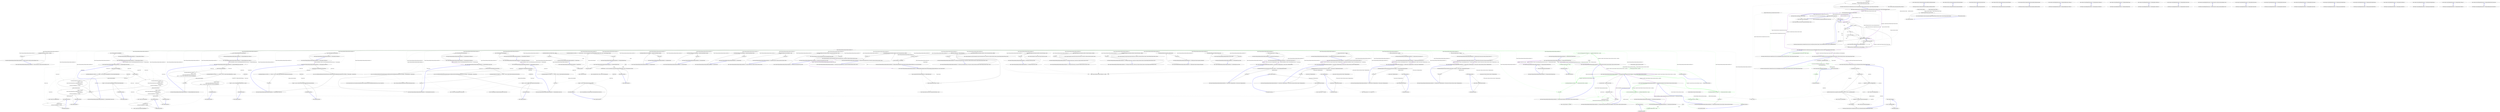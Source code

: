 digraph  {
d112 [cluster="Ninject.Planning.Bindings.BindingConfigurationBuilder<T>.WhenAnyAncestorNamed(string)", color=green, community=0, label="1: return this.WhenAnyAncestorMatches(ctx => ctx.Binding.Metadata.Name == name);", span="282-282"];
d247 [label="Ninject.Planning.Bindings.BindingConfigurationBuilder<T>", span=""];
d111 [cluster="Ninject.Planning.Bindings.BindingConfigurationBuilder<T>.WhenAnyAncestorNamed(string)", label="Entry Ninject.Planning.Bindings.BindingConfigurationBuilder<T>.WhenAnyAncestorNamed(string)", span="280-280"];
d114 [cluster="Ninject.Planning.Bindings.BindingConfigurationBuilder<T>.WhenAnyAncestorMatches(System.Predicate<Ninject.Activation.IContext>)", label="Entry Ninject.Planning.Bindings.BindingConfigurationBuilder<T>.WhenAnyAncestorMatches(System.Predicate<Ninject.Activation.IContext>)", span="300-300"];
d113 [cluster="Ninject.Planning.Bindings.BindingConfigurationBuilder<T>.WhenAnyAncestorNamed(string)", label="Exit Ninject.Planning.Bindings.BindingConfigurationBuilder<T>.WhenAnyAncestorNamed(string)", span="280-280"];
d115 [cluster="lambda expression", label="Entry lambda expression", span="282-282"];
d116 [cluster="lambda expression", color=green, community=0, label="0: ctx.Binding.Metadata.Name == name", span="282-282"];
d254 [label=string, span=""];
d117 [cluster="lambda expression", label="Exit lambda expression", span="282-282"];
d119 [cluster="Ninject.Planning.Bindings.BindingConfigurationBuilder<T>.WhenNoAncestorNamed(string)", color=green, community=0, label="1: return this.WhenNoAncestorMatches(ctx => ctx.Binding.Metadata.Name == name);", span="292-292"];
d118 [cluster="Ninject.Planning.Bindings.BindingConfigurationBuilder<T>.WhenNoAncestorNamed(string)", label="Entry Ninject.Planning.Bindings.BindingConfigurationBuilder<T>.WhenNoAncestorNamed(string)", span="290-290"];
d121 [cluster="Ninject.Planning.Bindings.BindingConfigurationBuilder<T>.WhenNoAncestorMatches(System.Predicate<Ninject.Activation.IContext>)", label="Entry Ninject.Planning.Bindings.BindingConfigurationBuilder<T>.WhenNoAncestorMatches(System.Predicate<Ninject.Activation.IContext>)", span="311-311"];
d120 [cluster="Ninject.Planning.Bindings.BindingConfigurationBuilder<T>.WhenNoAncestorNamed(string)", label="Exit Ninject.Planning.Bindings.BindingConfigurationBuilder<T>.WhenNoAncestorNamed(string)", span="290-290"];
d122 [cluster="lambda expression", label="Entry lambda expression", span="292-292"];
d123 [cluster="lambda expression", color=green, community=0, label="0: ctx.Binding.Metadata.Name == name", span="292-292"];
d255 [label=string, span=""];
d124 [cluster="lambda expression", label="Exit lambda expression", span="292-292"];
d125 [cluster="Ninject.Planning.Bindings.BindingConfigurationBuilder<T>.WhenAnyAncestorMatches(System.Predicate<Ninject.Activation.IContext>)", color=green, community=0, label="1: this.BindingConfiguration.Condition = r => DoesAnyAncestorMatch(r, predicate)", span="302-302"];
d131 [cluster="Ninject.Planning.Bindings.BindingConfigurationBuilder<T>.DoesAnyAncestorMatch(Ninject.Activation.IRequest, System.Predicate<Ninject.Activation.IContext>)", label="Entry Ninject.Planning.Bindings.BindingConfigurationBuilder<T>.DoesAnyAncestorMatch(Ninject.Activation.IRequest, System.Predicate<Ninject.Activation.IContext>)", span="557-557"];
d126 [cluster="Ninject.Planning.Bindings.BindingConfigurationBuilder<T>.WhenAnyAncestorMatches(System.Predicate<Ninject.Activation.IContext>)", color=green, community=0, label="1: return this;", span="303-303"];
d129 [cluster="lambda expression", color=green, community=0, label="1: DoesAnyAncestorMatch(r, predicate)", span="302-302"];
d256 [label="System.Predicate<Ninject.Activation.IContext>", span=""];
d128 [cluster="lambda expression", label="Entry lambda expression", span="302-302"];
d130 [cluster="lambda expression", label="Exit lambda expression", span="302-302"];
d127 [cluster="Ninject.Planning.Bindings.BindingConfigurationBuilder<T>.WhenAnyAncestorMatches(System.Predicate<Ninject.Activation.IContext>)", label="Exit Ninject.Planning.Bindings.BindingConfigurationBuilder<T>.WhenAnyAncestorMatches(System.Predicate<Ninject.Activation.IContext>)", span="300-300"];
d132 [cluster="Ninject.Planning.Bindings.BindingConfigurationBuilder<T>.WhenNoAncestorMatches(System.Predicate<Ninject.Activation.IContext>)", color=green, community=0, label="0: this.BindingConfiguration.Condition = r => !DoesAnyAncestorMatch(r, predicate)", span="313-313"];
d133 [cluster="Ninject.Planning.Bindings.BindingConfigurationBuilder<T>.WhenNoAncestorMatches(System.Predicate<Ninject.Activation.IContext>)", label="return this;", span="314-314"];
d136 [cluster="lambda expression", color=green, community=0, label="1: !DoesAnyAncestorMatch(r, predicate)", span="313-313"];
d257 [label="System.Predicate<Ninject.Activation.IContext>", span=""];
d135 [cluster="lambda expression", label="Entry lambda expression", span="313-313"];
d137 [cluster="lambda expression", label="Exit lambda expression", span="313-313"];
d244 [cluster="Ninject.Planning.Bindings.BindingConfigurationBuilder<T>.DoesAnyAncestorMatch(Ninject.Activation.IRequest, System.Predicate<Ninject.Activation.IContext>)", color=green, community=0, label="1: return\r\n                predicate(parentContext) ||\r\n                DoesAnyAncestorMatch(parentContext.Request, predicate);", span="565-567"];
d241 [cluster="Ninject.Planning.Bindings.BindingConfigurationBuilder<T>.DoesAnyAncestorMatch(Ninject.Activation.IRequest, System.Predicate<Ninject.Activation.IContext>)", label="var parentContext = request.ParentContext", span="559-559"];
d242 [cluster="Ninject.Planning.Bindings.BindingConfigurationBuilder<T>.DoesAnyAncestorMatch(Ninject.Activation.IRequest, System.Predicate<Ninject.Activation.IContext>)", label="parentContext == null", span="560-560"];
d245 [cluster="Ninject.Planning.Bindings.BindingConfigurationBuilder<T>.DoesAnyAncestorMatch(Ninject.Activation.IRequest, System.Predicate<Ninject.Activation.IContext>)", label="Exit Ninject.Planning.Bindings.BindingConfigurationBuilder<T>.DoesAnyAncestorMatch(Ninject.Activation.IRequest, System.Predicate<Ninject.Activation.IContext>)", span="557-557"];
d246 [cluster="System.Predicate<T>.Invoke(T)", label="Entry System.Predicate<T>.Invoke(T)", span="0-0"];
d3 [cluster="Ninject.Planning.Bindings.BindingConfigurationBuilder<T>.BindingConfigurationBuilder(Ninject.Planning.Bindings.IBindingConfiguration, string, Ninject.IKernel)", label="this.BindingConfiguration = bindingConfiguration", span="67-67"];
d4 [cluster="Ninject.Planning.Bindings.BindingConfigurationBuilder<T>.BindingConfigurationBuilder(Ninject.Planning.Bindings.IBindingConfiguration, string, Ninject.IKernel)", label="this.Kernel = kernel", span="68-68"];
d5 [cluster="Ninject.Planning.Bindings.BindingConfigurationBuilder<T>.BindingConfigurationBuilder(Ninject.Planning.Bindings.IBindingConfiguration, string, Ninject.IKernel)", label="this.serviceNames = serviceNames", span="69-69"];
d9 [cluster="Ninject.Planning.Bindings.BindingConfigurationBuilder<T>.When(System.Func<Ninject.Activation.IRequest, bool>)", label="this.BindingConfiguration.Condition = condition", span="79-79"];
d10 [cluster="Ninject.Planning.Bindings.BindingConfigurationBuilder<T>.When(System.Func<Ninject.Activation.IRequest, bool>)", label="return this;", span="80-80"];
d13 [cluster="Ninject.Planning.Bindings.BindingConfigurationBuilder<T>.WhenInjectedInto<TParent>()", label="return WhenInjectedInto(typeof(TParent));", span="91-91"];
d18 [cluster="Ninject.Planning.Bindings.BindingConfigurationBuilder<T>.WhenInjectedInto(System.Type)", label="this.BindingConfiguration.Condition = r =>\r\n                        r.Target != null &&\r\n                        r.Target.Member.ReflectedType.GetInterfaces().Any(i => \r\n                            i.IsGenericType &&\r\n                            i.GetGenericTypeDefinition() == parent)", span="106-110"];
d19 [cluster="Ninject.Planning.Bindings.BindingConfigurationBuilder<T>.WhenInjectedInto(System.Type)", label="this.BindingConfiguration.Condition = r => \r\n                        r.Target != null &&\r\n                        r.Target.Member.ReflectedType.GetAllBaseTypes().Any(i =>\r\n                            i.IsGenericType &&\r\n                            i.GetGenericTypeDefinition() == parent)", span="114-118"];
d20 [cluster="Ninject.Planning.Bindings.BindingConfigurationBuilder<T>.WhenInjectedInto(System.Type)", label="this.BindingConfiguration.Condition = r => r.Target != null && parent.IsAssignableFrom(r.Target.Member.ReflectedType)", span="123-123"];
d21 [cluster="Ninject.Planning.Bindings.BindingConfigurationBuilder<T>.WhenInjectedInto(System.Type)", label="return this;", span="126-126"];
d44 [cluster="Ninject.Planning.Bindings.BindingConfigurationBuilder<T>.WhenInjectedExactlyInto<TParent>()", label="return WhenInjectedExactlyInto(typeof(TParent));", span="138-138"];
d48 [cluster="Ninject.Planning.Bindings.BindingConfigurationBuilder<T>.WhenInjectedExactlyInto(System.Type)", label="this.BindingConfiguration.Condition = r =>\r\n                    r.Target != null &&\r\n                    r.Target.Member.ReflectedType.IsGenericType &&\r\n                    parent == r.Target.Member.ReflectedType.GetGenericTypeDefinition()", span="152-155"];
d49 [cluster="Ninject.Planning.Bindings.BindingConfigurationBuilder<T>.WhenInjectedExactlyInto(System.Type)", label="this.BindingConfiguration.Condition = r => r.Target != null && r.Target.Member.ReflectedType == parent", span="159-159"];
d50 [cluster="Ninject.Planning.Bindings.BindingConfigurationBuilder<T>.WhenInjectedExactlyInto(System.Type)", label="return this;", span="161-161"];
d59 [cluster="Ninject.Planning.Bindings.BindingConfigurationBuilder<T>.WhenClassHas<TAttribute>()", label="return WhenClassHas(typeof(TAttribute));", span="172-172"];
d63 [cluster="Ninject.Planning.Bindings.BindingConfigurationBuilder<T>.WhenMemberHas<TAttribute>()", label="return WhenMemberHas(typeof(TAttribute));", span="183-183"];
d67 [cluster="Ninject.Planning.Bindings.BindingConfigurationBuilder<T>.WhenTargetHas<TAttribute>()", label="return WhenTargetHas(typeof(TAttribute));", span="194-194"];
d71 [cluster="Ninject.Planning.Bindings.BindingConfigurationBuilder<T>.WhenClassHas(System.Type)", label="throw new InvalidOperationException(ExceptionFormatter.InvalidAttributeTypeUsedInBindingCondition(this.serviceNames, ''WhenClassHas'', attributeType));", span="207-207"];
d72 [cluster="Ninject.Planning.Bindings.BindingConfigurationBuilder<T>.WhenClassHas(System.Type)", label="this.BindingConfiguration.Condition = r => r.Target != null && r.Target.Member.ReflectedType.HasAttribute(attributeType)", span="210-210"];
d73 [cluster="Ninject.Planning.Bindings.BindingConfigurationBuilder<T>.WhenClassHas(System.Type)", label="return this;", span="212-212"];
d82 [cluster="Ninject.Planning.Bindings.BindingConfigurationBuilder<T>.WhenMemberHas(System.Type)", label="throw new InvalidOperationException(ExceptionFormatter.InvalidAttributeTypeUsedInBindingCondition(this.serviceNames, ''WhenMemberHas'', attributeType));", span="225-225"];
d83 [cluster="Ninject.Planning.Bindings.BindingConfigurationBuilder<T>.WhenMemberHas(System.Type)", label="this.BindingConfiguration.Condition = r => r.Target != null && r.Target.Member.HasAttribute(attributeType)", span="228-228"];
d84 [cluster="Ninject.Planning.Bindings.BindingConfigurationBuilder<T>.WhenMemberHas(System.Type)", label="return this;", span="230-230"];
d90 [cluster="Ninject.Planning.Bindings.BindingConfigurationBuilder<T>.WhenTargetHas(System.Type)", label="throw new InvalidOperationException(ExceptionFormatter.InvalidAttributeTypeUsedInBindingCondition(this.serviceNames, ''WhenTargetHas'', attributeType));", span="243-243"];
d91 [cluster="Ninject.Planning.Bindings.BindingConfigurationBuilder<T>.WhenTargetHas(System.Type)", label="this.BindingConfiguration.Condition = r => r.Target != null && r.Target.HasAttribute(attributeType)", span="246-246"];
d92 [cluster="Ninject.Planning.Bindings.BindingConfigurationBuilder<T>.WhenTargetHas(System.Type)", label="return this;", span="248-248"];
d100 [cluster="Ninject.Planning.Bindings.BindingConfigurationBuilder<T>.WhenParentNamed(string)", label="this.BindingConfiguration.Condition = r => r.ParentContext != null && string.Equals(r.ParentContext.Binding.Metadata.Name, name, StringComparison.Ordinal)", span="260-260"];
d101 [cluster="Ninject.Planning.Bindings.BindingConfigurationBuilder<T>.WhenParentNamed(string)", label="return this;", span="261-261"];
d109 [cluster="Ninject.Planning.Bindings.BindingConfigurationBuilder<T>.WhenAnyAnchestorNamed(string)", label="return this.WhenAnyAncestorNamed(name);", span="272-272"];
d140 [cluster="Ninject.Planning.Bindings.BindingConfigurationBuilder<T>.Named(string)", label="this.BindingConfiguration.Metadata.Name = name", span="326-326"];
d141 [cluster="Ninject.Planning.Bindings.BindingConfigurationBuilder<T>.Named(string)", label="return this;", span="327-327"];
d144 [cluster="Ninject.Planning.Bindings.BindingConfigurationBuilder<T>.InSingletonScope()", label="this.BindingConfiguration.ScopeCallback = StandardScopeCallbacks.Singleton", span="337-337"];
d145 [cluster="Ninject.Planning.Bindings.BindingConfigurationBuilder<T>.InSingletonScope()", label="return this;", span="338-338"];
d148 [cluster="Ninject.Planning.Bindings.BindingConfigurationBuilder<T>.InTransientScope()", label="this.BindingConfiguration.ScopeCallback = StandardScopeCallbacks.Transient", span="348-348"];
d149 [cluster="Ninject.Planning.Bindings.BindingConfigurationBuilder<T>.InTransientScope()", label="return this;", span="349-349"];
d152 [cluster="Ninject.Planning.Bindings.BindingConfigurationBuilder<T>.InThreadScope()", label="this.BindingConfiguration.ScopeCallback = StandardScopeCallbacks.Thread", span="358-358"];
d153 [cluster="Ninject.Planning.Bindings.BindingConfigurationBuilder<T>.InThreadScope()", label="return this;", span="359-359"];
d156 [cluster="Ninject.Planning.Bindings.BindingConfigurationBuilder<T>.InScope(System.Func<Ninject.Activation.IContext, object>)", label="this.BindingConfiguration.ScopeCallback = scope", span="370-370"];
d157 [cluster="Ninject.Planning.Bindings.BindingConfigurationBuilder<T>.InScope(System.Func<Ninject.Activation.IContext, object>)", label="return this;", span="371-371"];
d160 [cluster="Ninject.Planning.Bindings.BindingConfigurationBuilder<T>.WithConstructorArgument(string, object)", label="this.BindingConfiguration.Parameters.Add(new ConstructorArgument(name, value))", span="382-382"];
d161 [cluster="Ninject.Planning.Bindings.BindingConfigurationBuilder<T>.WithConstructorArgument(string, object)", label="return this;", span="383-383"];
d166 [cluster="Ninject.Planning.Bindings.BindingConfigurationBuilder<T>.WithConstructorArgument(string, System.Func<Ninject.Activation.IContext, object>)", label="this.BindingConfiguration.Parameters.Add(new ConstructorArgument(name, callback))", span="394-394"];
d167 [cluster="Ninject.Planning.Bindings.BindingConfigurationBuilder<T>.WithConstructorArgument(string, System.Func<Ninject.Activation.IContext, object>)", label="return this;", span="395-395"];
d171 [cluster="Ninject.Planning.Bindings.BindingConfigurationBuilder<T>.WithConstructorArgument(string, System.Func<Ninject.Activation.IContext, Ninject.Planning.Targets.ITarget, object>)", label="this.BindingConfiguration.Parameters.Add(new ConstructorArgument(name, callback))", span="406-406"];
d172 [cluster="Ninject.Planning.Bindings.BindingConfigurationBuilder<T>.WithConstructorArgument(string, System.Func<Ninject.Activation.IContext, Ninject.Planning.Targets.ITarget, object>)", label="return this;", span="407-407"];
d176 [cluster="Ninject.Planning.Bindings.BindingConfigurationBuilder<T>.WithPropertyValue(string, object)", label="this.BindingConfiguration.Parameters.Add(new PropertyValue(name, value))", span="418-418"];
d177 [cluster="Ninject.Planning.Bindings.BindingConfigurationBuilder<T>.WithPropertyValue(string, object)", label="return this;", span="419-419"];
d181 [cluster="Ninject.Planning.Bindings.BindingConfigurationBuilder<T>.WithPropertyValue(string, System.Func<Ninject.Activation.IContext, object>)", label="this.BindingConfiguration.Parameters.Add(new PropertyValue(name, callback))", span="430-430"];
d182 [cluster="Ninject.Planning.Bindings.BindingConfigurationBuilder<T>.WithPropertyValue(string, System.Func<Ninject.Activation.IContext, object>)", label="return this;", span="431-431"];
d186 [cluster="Ninject.Planning.Bindings.BindingConfigurationBuilder<T>.WithPropertyValue(string, System.Func<Ninject.Activation.IContext, Ninject.Planning.Targets.ITarget, object>)", label="this.BindingConfiguration.Parameters.Add(new PropertyValue(name, callback))", span="442-442"];
d187 [cluster="Ninject.Planning.Bindings.BindingConfigurationBuilder<T>.WithPropertyValue(string, System.Func<Ninject.Activation.IContext, Ninject.Planning.Targets.ITarget, object>)", label="return this;", span="443-443"];
d191 [cluster="Ninject.Planning.Bindings.BindingConfigurationBuilder<T>.WithParameter(Ninject.Parameters.IParameter)", label="this.BindingConfiguration.Parameters.Add(parameter)", span="453-453"];
d192 [cluster="Ninject.Planning.Bindings.BindingConfigurationBuilder<T>.WithParameter(Ninject.Parameters.IParameter)", label="return this;", span="454-454"];
d195 [cluster="Ninject.Planning.Bindings.BindingConfigurationBuilder<T>.WithMetadata(string, object)", label="this.BindingConfiguration.Metadata.Set(key, value)", span="465-465"];
d196 [cluster="Ninject.Planning.Bindings.BindingConfigurationBuilder<T>.WithMetadata(string, object)", label="return this;", span="466-466"];
d200 [cluster="Ninject.Planning.Bindings.BindingConfigurationBuilder<T>.OnActivation(System.Action<T>)", label="return this.OnActivation<T>(action);", span="476-476"];
d203 [cluster="Ninject.Planning.Bindings.BindingConfigurationBuilder<T>.OnActivation<TImplementation>(System.Action<TImplementation>)", label="this.BindingConfiguration.ActivationActions.Add((context, instance) => action((TImplementation)instance))", span="487-487"];
d204 [cluster="Ninject.Planning.Bindings.BindingConfigurationBuilder<T>.OnActivation<TImplementation>(System.Action<TImplementation>)", label="return this;", span="488-488"];
d211 [cluster="Ninject.Planning.Bindings.BindingConfigurationBuilder<T>.OnActivation(System.Action<Ninject.Activation.IContext, T>)", label="return this.OnActivation<T>(action);", span="498-498"];
d214 [cluster="Ninject.Planning.Bindings.BindingConfigurationBuilder<T>.OnActivation<TImplementation>(System.Action<Ninject.Activation.IContext, TImplementation>)", label="this.BindingConfiguration.ActivationActions.Add((context, instance) => action(context, (TImplementation)instance))", span="509-509"];
d215 [cluster="Ninject.Planning.Bindings.BindingConfigurationBuilder<T>.OnActivation<TImplementation>(System.Action<Ninject.Activation.IContext, TImplementation>)", label="return this;", span="510-510"];
d222 [cluster="Ninject.Planning.Bindings.BindingConfigurationBuilder<T>.OnDeactivation(System.Action<T>)", label="return this.OnDeactivation<T>(action);", span="520-520"];
d225 [cluster="Ninject.Planning.Bindings.BindingConfigurationBuilder<T>.OnDeactivation<TImplementation>(System.Action<TImplementation>)", label="this.BindingConfiguration.DeactivationActions.Add((context, instance) => action((TImplementation)instance))", span="531-531"];
d226 [cluster="Ninject.Planning.Bindings.BindingConfigurationBuilder<T>.OnDeactivation<TImplementation>(System.Action<TImplementation>)", label="return this;", span="532-532"];
d232 [cluster="Ninject.Planning.Bindings.BindingConfigurationBuilder<T>.OnDeactivation(System.Action<Ninject.Activation.IContext, T>)", label="return this.OnDeactivation<T>(action);", span="542-542"];
d235 [cluster="Ninject.Planning.Bindings.BindingConfigurationBuilder<T>.OnDeactivation<TImplementation>(System.Action<Ninject.Activation.IContext, TImplementation>)", label="this.BindingConfiguration.DeactivationActions.Add((context, instance) => action(context, (TImplementation)instance))", span="553-553"];
d236 [cluster="Ninject.Planning.Bindings.BindingConfigurationBuilder<T>.OnDeactivation<TImplementation>(System.Action<Ninject.Activation.IContext, TImplementation>)", label="return this;", span="554-554"];
d108 [cluster="Ninject.Planning.Bindings.BindingConfigurationBuilder<T>.WhenAnyAnchestorNamed(string)", label="Entry Ninject.Planning.Bindings.BindingConfigurationBuilder<T>.WhenAnyAnchestorNamed(string)", span="270-270"];
d134 [cluster="Ninject.Planning.Bindings.BindingConfigurationBuilder<T>.WhenNoAncestorMatches(System.Predicate<Ninject.Activation.IContext>)", label="Exit Ninject.Planning.Bindings.BindingConfigurationBuilder<T>.WhenNoAncestorMatches(System.Predicate<Ninject.Activation.IContext>)", span="311-311"];
d243 [cluster="Ninject.Planning.Bindings.BindingConfigurationBuilder<T>.DoesAnyAncestorMatch(Ninject.Activation.IRequest, System.Predicate<Ninject.Activation.IContext>)", label="return false;", span="562-562"];
d0 [cluster="Ninject.Planning.Bindings.BindingConfigurationBuilder<T>.BindingConfigurationBuilder(Ninject.Planning.Bindings.IBindingConfiguration, string, Ninject.IKernel)", label="Entry Ninject.Planning.Bindings.BindingConfigurationBuilder<T>.BindingConfigurationBuilder(Ninject.Planning.Bindings.IBindingConfiguration, string, Ninject.IKernel)", span="63-63"];
d2 [cluster="Ninject.Planning.Bindings.BindingConfigurationBuilder<T>.BindingConfigurationBuilder(Ninject.Planning.Bindings.IBindingConfiguration, string, Ninject.IKernel)", label="Ensure.ArgumentNotNull(kernel, ''kernel'')", span="66-66"];
d6 [cluster="Ninject.Planning.Bindings.BindingConfigurationBuilder<T>.BindingConfigurationBuilder(Ninject.Planning.Bindings.IBindingConfiguration, string, Ninject.IKernel)", label="Exit Ninject.Planning.Bindings.BindingConfigurationBuilder<T>.BindingConfigurationBuilder(Ninject.Planning.Bindings.IBindingConfiguration, string, Ninject.IKernel)", span="63-63"];
d8 [cluster="Ninject.Planning.Bindings.BindingConfigurationBuilder<T>.When(System.Func<Ninject.Activation.IRequest, bool>)", label="Entry Ninject.Planning.Bindings.BindingConfigurationBuilder<T>.When(System.Func<Ninject.Activation.IRequest, bool>)", span="77-77"];
d11 [cluster="Ninject.Planning.Bindings.BindingConfigurationBuilder<T>.When(System.Func<Ninject.Activation.IRequest, bool>)", label="Exit Ninject.Planning.Bindings.BindingConfigurationBuilder<T>.When(System.Func<Ninject.Activation.IRequest, bool>)", span="77-77"];
d12 [cluster="Ninject.Planning.Bindings.BindingConfigurationBuilder<T>.WhenInjectedInto<TParent>()", label="Entry Ninject.Planning.Bindings.BindingConfigurationBuilder<T>.WhenInjectedInto<TParent>()", span="89-89"];
d14 [cluster="Ninject.Planning.Bindings.BindingConfigurationBuilder<T>.WhenInjectedInto<TParent>()", label="Exit Ninject.Planning.Bindings.BindingConfigurationBuilder<T>.WhenInjectedInto<TParent>()", span="89-89"];
d15 [cluster="Ninject.Planning.Bindings.BindingConfigurationBuilder<T>.WhenInjectedInto(System.Type)", label="Entry Ninject.Planning.Bindings.BindingConfigurationBuilder<T>.WhenInjectedInto(System.Type)", span="100-100"];
d17 [cluster="Ninject.Planning.Bindings.BindingConfigurationBuilder<T>.WhenInjectedInto(System.Type)", label="parent.IsInterface", span="104-104"];
d24 [cluster="lambda expression", label="r.Target != null &&\r\n                        r.Target.Member.ReflectedType.GetInterfaces().Any(i => \r\n                            i.IsGenericType &&\r\n                            i.GetGenericTypeDefinition() == parent)", span="107-110"];
d33 [cluster="lambda expression", label="r.Target != null &&\r\n                        r.Target.Member.ReflectedType.GetAllBaseTypes().Any(i =>\r\n                            i.IsGenericType &&\r\n                            i.GetGenericTypeDefinition() == parent)", span="115-118"];
d16 [cluster="Ninject.Planning.Bindings.BindingConfigurationBuilder<T>.WhenInjectedInto(System.Type)", label="parent.IsGenericTypeDefinition", span="102-102"];
d40 [cluster="lambda expression", label="r.Target != null && parent.IsAssignableFrom(r.Target.Member.ReflectedType)", span="123-123"];
d22 [cluster="Ninject.Planning.Bindings.BindingConfigurationBuilder<T>.WhenInjectedInto(System.Type)", label="Exit Ninject.Planning.Bindings.BindingConfigurationBuilder<T>.WhenInjectedInto(System.Type)", span="100-100"];
d43 [cluster="Ninject.Planning.Bindings.BindingConfigurationBuilder<T>.WhenInjectedExactlyInto<TParent>()", label="Entry Ninject.Planning.Bindings.BindingConfigurationBuilder<T>.WhenInjectedExactlyInto<TParent>()", span="136-136"];
d45 [cluster="Ninject.Planning.Bindings.BindingConfigurationBuilder<T>.WhenInjectedExactlyInto<TParent>()", label="Exit Ninject.Planning.Bindings.BindingConfigurationBuilder<T>.WhenInjectedExactlyInto<TParent>()", span="136-136"];
d46 [cluster="Ninject.Planning.Bindings.BindingConfigurationBuilder<T>.WhenInjectedExactlyInto(System.Type)", label="Entry Ninject.Planning.Bindings.BindingConfigurationBuilder<T>.WhenInjectedExactlyInto(System.Type)", span="148-148"];
d47 [cluster="Ninject.Planning.Bindings.BindingConfigurationBuilder<T>.WhenInjectedExactlyInto(System.Type)", label="parent.IsGenericTypeDefinition", span="150-150"];
d53 [cluster="lambda expression", label="r.Target != null &&\r\n                    r.Target.Member.ReflectedType.IsGenericType &&\r\n                    parent == r.Target.Member.ReflectedType.GetGenericTypeDefinition()", span="153-155"];
d56 [cluster="lambda expression", label="r.Target != null && r.Target.Member.ReflectedType == parent", span="159-159"];
d51 [cluster="Ninject.Planning.Bindings.BindingConfigurationBuilder<T>.WhenInjectedExactlyInto(System.Type)", label="Exit Ninject.Planning.Bindings.BindingConfigurationBuilder<T>.WhenInjectedExactlyInto(System.Type)", span="148-148"];
d58 [cluster="Ninject.Planning.Bindings.BindingConfigurationBuilder<T>.WhenClassHas<TAttribute>()", label="Entry Ninject.Planning.Bindings.BindingConfigurationBuilder<T>.WhenClassHas<TAttribute>()", span="170-170"];
d60 [cluster="Ninject.Planning.Bindings.BindingConfigurationBuilder<T>.WhenClassHas<TAttribute>()", label="Exit Ninject.Planning.Bindings.BindingConfigurationBuilder<T>.WhenClassHas<TAttribute>()", span="170-170"];
d61 [cluster="Ninject.Planning.Bindings.BindingConfigurationBuilder<T>.WhenClassHas(System.Type)", label="Entry Ninject.Planning.Bindings.BindingConfigurationBuilder<T>.WhenClassHas(System.Type)", span="203-203"];
d62 [cluster="Ninject.Planning.Bindings.BindingConfigurationBuilder<T>.WhenMemberHas<TAttribute>()", label="Entry Ninject.Planning.Bindings.BindingConfigurationBuilder<T>.WhenMemberHas<TAttribute>()", span="181-181"];
d64 [cluster="Ninject.Planning.Bindings.BindingConfigurationBuilder<T>.WhenMemberHas<TAttribute>()", label="Exit Ninject.Planning.Bindings.BindingConfigurationBuilder<T>.WhenMemberHas<TAttribute>()", span="181-181"];
d65 [cluster="Ninject.Planning.Bindings.BindingConfigurationBuilder<T>.WhenMemberHas(System.Type)", label="Entry Ninject.Planning.Bindings.BindingConfigurationBuilder<T>.WhenMemberHas(System.Type)", span="221-221"];
d66 [cluster="Ninject.Planning.Bindings.BindingConfigurationBuilder<T>.WhenTargetHas<TAttribute>()", label="Entry Ninject.Planning.Bindings.BindingConfigurationBuilder<T>.WhenTargetHas<TAttribute>()", span="192-192"];
d68 [cluster="Ninject.Planning.Bindings.BindingConfigurationBuilder<T>.WhenTargetHas<TAttribute>()", label="Exit Ninject.Planning.Bindings.BindingConfigurationBuilder<T>.WhenTargetHas<TAttribute>()", span="192-192"];
d69 [cluster="Ninject.Planning.Bindings.BindingConfigurationBuilder<T>.WhenTargetHas(System.Type)", label="Entry Ninject.Planning.Bindings.BindingConfigurationBuilder<T>.WhenTargetHas(System.Type)", span="239-239"];
d70 [cluster="Ninject.Planning.Bindings.BindingConfigurationBuilder<T>.WhenClassHas(System.Type)", label="!typeof(Attribute).IsAssignableFrom(attributeType)", span="205-205"];
d74 [cluster="Ninject.Planning.Bindings.BindingConfigurationBuilder<T>.WhenClassHas(System.Type)", label="Exit Ninject.Planning.Bindings.BindingConfigurationBuilder<T>.WhenClassHas(System.Type)", span="203-203"];
d75 [cluster="System.InvalidOperationException.InvalidOperationException(string)", label="Entry System.InvalidOperationException.InvalidOperationException(string)", span="0-0"];
d76 [cluster="Ninject.Infrastructure.Introspection.ExceptionFormatter.InvalidAttributeTypeUsedInBindingCondition(string, string, System.Type)", label="Entry Ninject.Infrastructure.Introspection.ExceptionFormatter.InvalidAttributeTypeUsedInBindingCondition(string, string, System.Type)", span="184-184"];
d78 [cluster="lambda expression", label="r.Target != null && r.Target.Member.ReflectedType.HasAttribute(attributeType)", span="210-210"];
d81 [cluster="Ninject.Planning.Bindings.BindingConfigurationBuilder<T>.WhenMemberHas(System.Type)", label="!typeof(Attribute).IsAssignableFrom(attributeType)", span="223-223"];
d85 [cluster="Ninject.Planning.Bindings.BindingConfigurationBuilder<T>.WhenMemberHas(System.Type)", label="Exit Ninject.Planning.Bindings.BindingConfigurationBuilder<T>.WhenMemberHas(System.Type)", span="221-221"];
d87 [cluster="lambda expression", label="r.Target != null && r.Target.Member.HasAttribute(attributeType)", span="228-228"];
d89 [cluster="Ninject.Planning.Bindings.BindingConfigurationBuilder<T>.WhenTargetHas(System.Type)", label="!typeof(Attribute).IsAssignableFrom(attributeType)", span="241-241"];
d93 [cluster="Ninject.Planning.Bindings.BindingConfigurationBuilder<T>.WhenTargetHas(System.Type)", label="Exit Ninject.Planning.Bindings.BindingConfigurationBuilder<T>.WhenTargetHas(System.Type)", span="239-239"];
d95 [cluster="lambda expression", label="r.Target != null && r.Target.HasAttribute(attributeType)", span="246-246"];
d98 [cluster="Ninject.Planning.Bindings.BindingConfigurationBuilder<T>.WhenParentNamed(string)", label="Entry Ninject.Planning.Bindings.BindingConfigurationBuilder<T>.WhenParentNamed(string)", span="257-257"];
d99 [cluster="Ninject.Planning.Bindings.BindingConfigurationBuilder<T>.WhenParentNamed(string)", label="String.Intern(name)", span="259-259"];
d105 [cluster="lambda expression", label="r.ParentContext != null && string.Equals(r.ParentContext.Binding.Metadata.Name, name, StringComparison.Ordinal)", span="260-260"];
d102 [cluster="Ninject.Planning.Bindings.BindingConfigurationBuilder<T>.WhenParentNamed(string)", label="Exit Ninject.Planning.Bindings.BindingConfigurationBuilder<T>.WhenParentNamed(string)", span="257-257"];
d110 [cluster="Ninject.Planning.Bindings.BindingConfigurationBuilder<T>.WhenAnyAnchestorNamed(string)", label="Exit Ninject.Planning.Bindings.BindingConfigurationBuilder<T>.WhenAnyAnchestorNamed(string)", span="270-270"];
d138 [cluster="Ninject.Planning.Bindings.BindingConfigurationBuilder<T>.Named(string)", label="Entry Ninject.Planning.Bindings.BindingConfigurationBuilder<T>.Named(string)", span="323-323"];
d139 [cluster="Ninject.Planning.Bindings.BindingConfigurationBuilder<T>.Named(string)", label="string.Intern(name)", span="325-325"];
d142 [cluster="Ninject.Planning.Bindings.BindingConfigurationBuilder<T>.Named(string)", label="Exit Ninject.Planning.Bindings.BindingConfigurationBuilder<T>.Named(string)", span="323-323"];
d143 [cluster="Ninject.Planning.Bindings.BindingConfigurationBuilder<T>.InSingletonScope()", label="Entry Ninject.Planning.Bindings.BindingConfigurationBuilder<T>.InSingletonScope()", span="335-335"];
d146 [cluster="Ninject.Planning.Bindings.BindingConfigurationBuilder<T>.InSingletonScope()", label="Exit Ninject.Planning.Bindings.BindingConfigurationBuilder<T>.InSingletonScope()", span="335-335"];
d147 [cluster="Ninject.Planning.Bindings.BindingConfigurationBuilder<T>.InTransientScope()", label="Entry Ninject.Planning.Bindings.BindingConfigurationBuilder<T>.InTransientScope()", span="346-346"];
d150 [cluster="Ninject.Planning.Bindings.BindingConfigurationBuilder<T>.InTransientScope()", label="Exit Ninject.Planning.Bindings.BindingConfigurationBuilder<T>.InTransientScope()", span="346-346"];
d151 [cluster="Ninject.Planning.Bindings.BindingConfigurationBuilder<T>.InThreadScope()", label="Entry Ninject.Planning.Bindings.BindingConfigurationBuilder<T>.InThreadScope()", span="356-356"];
d154 [cluster="Ninject.Planning.Bindings.BindingConfigurationBuilder<T>.InThreadScope()", label="Exit Ninject.Planning.Bindings.BindingConfigurationBuilder<T>.InThreadScope()", span="356-356"];
d155 [cluster="Ninject.Planning.Bindings.BindingConfigurationBuilder<T>.InScope(System.Func<Ninject.Activation.IContext, object>)", label="Entry Ninject.Planning.Bindings.BindingConfigurationBuilder<T>.InScope(System.Func<Ninject.Activation.IContext, object>)", span="368-368"];
d158 [cluster="Ninject.Planning.Bindings.BindingConfigurationBuilder<T>.InScope(System.Func<Ninject.Activation.IContext, object>)", label="Exit Ninject.Planning.Bindings.BindingConfigurationBuilder<T>.InScope(System.Func<Ninject.Activation.IContext, object>)", span="368-368"];
d159 [cluster="Ninject.Planning.Bindings.BindingConfigurationBuilder<T>.WithConstructorArgument(string, object)", label="Entry Ninject.Planning.Bindings.BindingConfigurationBuilder<T>.WithConstructorArgument(string, object)", span="380-380"];
d163 [cluster="Ninject.Parameters.ConstructorArgument.ConstructorArgument(string, object)", label="Entry Ninject.Parameters.ConstructorArgument.ConstructorArgument(string, object)", span="40-40"];
d164 [cluster="System.Collections.Generic.ICollection<T>.Add(T)", label="Entry System.Collections.Generic.ICollection<T>.Add(T)", span="0-0"];
d162 [cluster="Ninject.Planning.Bindings.BindingConfigurationBuilder<T>.WithConstructorArgument(string, object)", label="Exit Ninject.Planning.Bindings.BindingConfigurationBuilder<T>.WithConstructorArgument(string, object)", span="380-380"];
d165 [cluster="Ninject.Planning.Bindings.BindingConfigurationBuilder<T>.WithConstructorArgument(string, System.Func<Ninject.Activation.IContext, object>)", label="Entry Ninject.Planning.Bindings.BindingConfigurationBuilder<T>.WithConstructorArgument(string, System.Func<Ninject.Activation.IContext, object>)", span="392-392"];
d169 [cluster="Ninject.Parameters.ConstructorArgument.ConstructorArgument(string, System.Func<Ninject.Activation.IContext, object>)", label="Entry Ninject.Parameters.ConstructorArgument.ConstructorArgument(string, System.Func<Ninject.Activation.IContext, object>)", span="50-50"];
d168 [cluster="Ninject.Planning.Bindings.BindingConfigurationBuilder<T>.WithConstructorArgument(string, System.Func<Ninject.Activation.IContext, object>)", label="Exit Ninject.Planning.Bindings.BindingConfigurationBuilder<T>.WithConstructorArgument(string, System.Func<Ninject.Activation.IContext, object>)", span="392-392"];
d170 [cluster="Ninject.Planning.Bindings.BindingConfigurationBuilder<T>.WithConstructorArgument(string, System.Func<Ninject.Activation.IContext, Ninject.Planning.Targets.ITarget, object>)", label="Entry Ninject.Planning.Bindings.BindingConfigurationBuilder<T>.WithConstructorArgument(string, System.Func<Ninject.Activation.IContext, Ninject.Planning.Targets.ITarget, object>)", span="404-404"];
d174 [cluster="Ninject.Parameters.ConstructorArgument.ConstructorArgument(string, System.Func<Ninject.Activation.IContext, Ninject.Planning.Targets.ITarget, object>)", label="Entry Ninject.Parameters.ConstructorArgument.ConstructorArgument(string, System.Func<Ninject.Activation.IContext, Ninject.Planning.Targets.ITarget, object>)", span="60-60"];
d173 [cluster="Ninject.Planning.Bindings.BindingConfigurationBuilder<T>.WithConstructorArgument(string, System.Func<Ninject.Activation.IContext, Ninject.Planning.Targets.ITarget, object>)", label="Exit Ninject.Planning.Bindings.BindingConfigurationBuilder<T>.WithConstructorArgument(string, System.Func<Ninject.Activation.IContext, Ninject.Planning.Targets.ITarget, object>)", span="404-404"];
d175 [cluster="Ninject.Planning.Bindings.BindingConfigurationBuilder<T>.WithPropertyValue(string, object)", label="Entry Ninject.Planning.Bindings.BindingConfigurationBuilder<T>.WithPropertyValue(string, object)", span="416-416"];
d179 [cluster="Ninject.Parameters.PropertyValue.PropertyValue(string, object)", label="Entry Ninject.Parameters.PropertyValue.PropertyValue(string, object)", span="28-28"];
d178 [cluster="Ninject.Planning.Bindings.BindingConfigurationBuilder<T>.WithPropertyValue(string, object)", label="Exit Ninject.Planning.Bindings.BindingConfigurationBuilder<T>.WithPropertyValue(string, object)", span="416-416"];
d180 [cluster="Ninject.Planning.Bindings.BindingConfigurationBuilder<T>.WithPropertyValue(string, System.Func<Ninject.Activation.IContext, object>)", label="Entry Ninject.Planning.Bindings.BindingConfigurationBuilder<T>.WithPropertyValue(string, System.Func<Ninject.Activation.IContext, object>)", span="428-428"];
d184 [cluster="Ninject.Parameters.PropertyValue.PropertyValue(string, System.Func<Ninject.Activation.IContext, object>)", label="Entry Ninject.Parameters.PropertyValue.PropertyValue(string, System.Func<Ninject.Activation.IContext, object>)", span="35-35"];
d183 [cluster="Ninject.Planning.Bindings.BindingConfigurationBuilder<T>.WithPropertyValue(string, System.Func<Ninject.Activation.IContext, object>)", label="Exit Ninject.Planning.Bindings.BindingConfigurationBuilder<T>.WithPropertyValue(string, System.Func<Ninject.Activation.IContext, object>)", span="428-428"];
d185 [cluster="Ninject.Planning.Bindings.BindingConfigurationBuilder<T>.WithPropertyValue(string, System.Func<Ninject.Activation.IContext, Ninject.Planning.Targets.ITarget, object>)", label="Entry Ninject.Planning.Bindings.BindingConfigurationBuilder<T>.WithPropertyValue(string, System.Func<Ninject.Activation.IContext, Ninject.Planning.Targets.ITarget, object>)", span="440-440"];
d189 [cluster="Ninject.Parameters.PropertyValue.PropertyValue(string, System.Func<Ninject.Activation.IContext, Ninject.Planning.Targets.ITarget, object>)", label="Entry Ninject.Parameters.PropertyValue.PropertyValue(string, System.Func<Ninject.Activation.IContext, Ninject.Planning.Targets.ITarget, object>)", span="42-42"];
d188 [cluster="Ninject.Planning.Bindings.BindingConfigurationBuilder<T>.WithPropertyValue(string, System.Func<Ninject.Activation.IContext, Ninject.Planning.Targets.ITarget, object>)", label="Exit Ninject.Planning.Bindings.BindingConfigurationBuilder<T>.WithPropertyValue(string, System.Func<Ninject.Activation.IContext, Ninject.Planning.Targets.ITarget, object>)", span="440-440"];
d190 [cluster="Ninject.Planning.Bindings.BindingConfigurationBuilder<T>.WithParameter(Ninject.Parameters.IParameter)", label="Entry Ninject.Planning.Bindings.BindingConfigurationBuilder<T>.WithParameter(Ninject.Parameters.IParameter)", span="451-451"];
d193 [cluster="Ninject.Planning.Bindings.BindingConfigurationBuilder<T>.WithParameter(Ninject.Parameters.IParameter)", label="Exit Ninject.Planning.Bindings.BindingConfigurationBuilder<T>.WithParameter(Ninject.Parameters.IParameter)", span="451-451"];
d194 [cluster="Ninject.Planning.Bindings.BindingConfigurationBuilder<T>.WithMetadata(string, object)", label="Entry Ninject.Planning.Bindings.BindingConfigurationBuilder<T>.WithMetadata(string, object)", span="463-463"];
d198 [cluster="Ninject.Planning.Bindings.IBindingMetadata.Set(string, object)", label="Entry Ninject.Planning.Bindings.IBindingMetadata.Set(string, object)", span="54-54"];
d197 [cluster="Ninject.Planning.Bindings.BindingConfigurationBuilder<T>.WithMetadata(string, object)", label="Exit Ninject.Planning.Bindings.BindingConfigurationBuilder<T>.WithMetadata(string, object)", span="463-463"];
d199 [cluster="Ninject.Planning.Bindings.BindingConfigurationBuilder<T>.OnActivation(System.Action<T>)", label="Entry Ninject.Planning.Bindings.BindingConfigurationBuilder<T>.OnActivation(System.Action<T>)", span="474-474"];
d201 [cluster="Ninject.Planning.Bindings.BindingConfigurationBuilder<T>.OnActivation(System.Action<T>)", label="Exit Ninject.Planning.Bindings.BindingConfigurationBuilder<T>.OnActivation(System.Action<T>)", span="474-474"];
d202 [cluster="Ninject.Planning.Bindings.BindingConfigurationBuilder<T>.OnActivation<TImplementation>(System.Action<TImplementation>)", label="Entry Ninject.Planning.Bindings.BindingConfigurationBuilder<T>.OnActivation<TImplementation>(System.Action<TImplementation>)", span="485-485"];
d206 [cluster="lambda expression", label="Entry lambda expression", span="487-487"];
d205 [cluster="Ninject.Planning.Bindings.BindingConfigurationBuilder<T>.OnActivation<TImplementation>(System.Action<TImplementation>)", label="Exit Ninject.Planning.Bindings.BindingConfigurationBuilder<T>.OnActivation<TImplementation>(System.Action<TImplementation>)", span="485-485"];
d210 [cluster="Ninject.Planning.Bindings.BindingConfigurationBuilder<T>.OnActivation(System.Action<Ninject.Activation.IContext, T>)", label="Entry Ninject.Planning.Bindings.BindingConfigurationBuilder<T>.OnActivation(System.Action<Ninject.Activation.IContext, T>)", span="496-496"];
d212 [cluster="Ninject.Planning.Bindings.BindingConfigurationBuilder<T>.OnActivation(System.Action<Ninject.Activation.IContext, T>)", label="Exit Ninject.Planning.Bindings.BindingConfigurationBuilder<T>.OnActivation(System.Action<Ninject.Activation.IContext, T>)", span="496-496"];
d213 [cluster="Ninject.Planning.Bindings.BindingConfigurationBuilder<T>.OnActivation<TImplementation>(System.Action<Ninject.Activation.IContext, TImplementation>)", label="Entry Ninject.Planning.Bindings.BindingConfigurationBuilder<T>.OnActivation<TImplementation>(System.Action<Ninject.Activation.IContext, TImplementation>)", span="507-507"];
d217 [cluster="lambda expression", label="Entry lambda expression", span="509-509"];
d216 [cluster="Ninject.Planning.Bindings.BindingConfigurationBuilder<T>.OnActivation<TImplementation>(System.Action<Ninject.Activation.IContext, TImplementation>)", label="Exit Ninject.Planning.Bindings.BindingConfigurationBuilder<T>.OnActivation<TImplementation>(System.Action<Ninject.Activation.IContext, TImplementation>)", span="507-507"];
d221 [cluster="Ninject.Planning.Bindings.BindingConfigurationBuilder<T>.OnDeactivation(System.Action<T>)", label="Entry Ninject.Planning.Bindings.BindingConfigurationBuilder<T>.OnDeactivation(System.Action<T>)", span="518-518"];
d223 [cluster="Ninject.Planning.Bindings.BindingConfigurationBuilder<T>.OnDeactivation(System.Action<T>)", label="Exit Ninject.Planning.Bindings.BindingConfigurationBuilder<T>.OnDeactivation(System.Action<T>)", span="518-518"];
d224 [cluster="Ninject.Planning.Bindings.BindingConfigurationBuilder<T>.OnDeactivation<TImplementation>(System.Action<TImplementation>)", label="Entry Ninject.Planning.Bindings.BindingConfigurationBuilder<T>.OnDeactivation<TImplementation>(System.Action<TImplementation>)", span="529-529"];
d228 [cluster="lambda expression", label="Entry lambda expression", span="531-531"];
d227 [cluster="Ninject.Planning.Bindings.BindingConfigurationBuilder<T>.OnDeactivation<TImplementation>(System.Action<TImplementation>)", label="Exit Ninject.Planning.Bindings.BindingConfigurationBuilder<T>.OnDeactivation<TImplementation>(System.Action<TImplementation>)", span="529-529"];
d231 [cluster="Ninject.Planning.Bindings.BindingConfigurationBuilder<T>.OnDeactivation(System.Action<Ninject.Activation.IContext, T>)", label="Entry Ninject.Planning.Bindings.BindingConfigurationBuilder<T>.OnDeactivation(System.Action<Ninject.Activation.IContext, T>)", span="540-540"];
d233 [cluster="Ninject.Planning.Bindings.BindingConfigurationBuilder<T>.OnDeactivation(System.Action<Ninject.Activation.IContext, T>)", label="Exit Ninject.Planning.Bindings.BindingConfigurationBuilder<T>.OnDeactivation(System.Action<Ninject.Activation.IContext, T>)", span="540-540"];
d234 [cluster="Ninject.Planning.Bindings.BindingConfigurationBuilder<T>.OnDeactivation<TImplementation>(System.Action<Ninject.Activation.IContext, TImplementation>)", label="Entry Ninject.Planning.Bindings.BindingConfigurationBuilder<T>.OnDeactivation<TImplementation>(System.Action<Ninject.Activation.IContext, TImplementation>)", span="551-551"];
d238 [cluster="lambda expression", label="Entry lambda expression", span="553-553"];
d237 [cluster="Ninject.Planning.Bindings.BindingConfigurationBuilder<T>.OnDeactivation<TImplementation>(System.Action<Ninject.Activation.IContext, TImplementation>)", label="Exit Ninject.Planning.Bindings.BindingConfigurationBuilder<T>.OnDeactivation<TImplementation>(System.Action<Ninject.Activation.IContext, TImplementation>)", span="551-551"];
d1 [cluster="Ninject.Planning.Bindings.BindingConfigurationBuilder<T>.BindingConfigurationBuilder(Ninject.Planning.Bindings.IBindingConfiguration, string, Ninject.IKernel)", label="Ensure.ArgumentNotNull(bindingConfiguration, ''bindingConfiguration'')", span="65-65"];
d7 [cluster="Ninject.Infrastructure.Ensure.ArgumentNotNull(object, string)", label="Entry Ninject.Infrastructure.Ensure.ArgumentNotNull(object, string)", span="17-17"];
d29 [cluster="lambda expression", label="i.IsGenericType &&\r\n                            i.GetGenericTypeDefinition() == parent", span="109-110"];
d37 [cluster="lambda expression", label="i.IsGenericType &&\r\n                            i.GetGenericTypeDefinition() == parent", span="117-118"];
d248 [label="System.Type", span=""];
d23 [cluster="lambda expression", label="Entry lambda expression", span="106-110"];
d25 [cluster="lambda expression", label="Exit lambda expression", span="106-110"];
d26 [cluster="System.Type.GetInterfaces()", label="Entry System.Type.GetInterfaces()", span="0-0"];
d27 [cluster="Unk.Any", label="Entry Unk.Any", span=""];
d28 [cluster="lambda expression", label="Entry lambda expression", span="108-110"];
d32 [cluster="lambda expression", label="Entry lambda expression", span="114-118"];
d34 [cluster="lambda expression", label="Exit lambda expression", span="114-118"];
d35 [cluster="System.Type.GetAllBaseTypes()", label="Entry System.Type.GetAllBaseTypes()", span="37-37"];
d36 [cluster="lambda expression", label="Entry lambda expression", span="116-118"];
d39 [cluster="lambda expression", label="Entry lambda expression", span="123-123"];
d41 [cluster="lambda expression", label="Exit lambda expression", span="123-123"];
d42 [cluster="System.Type.IsAssignableFrom(System.Type)", label="Entry System.Type.IsAssignableFrom(System.Type)", span="0-0"];
d249 [label="System.Type", span=""];
d52 [cluster="lambda expression", label="Entry lambda expression", span="152-155"];
d54 [cluster="lambda expression", label="Exit lambda expression", span="152-155"];
d31 [cluster="System.Type.GetGenericTypeDefinition()", label="Entry System.Type.GetGenericTypeDefinition()", span="0-0"];
d55 [cluster="lambda expression", label="Entry lambda expression", span="159-159"];
d57 [cluster="lambda expression", label="Exit lambda expression", span="159-159"];
d250 [label="System.Type", span=""];
d77 [cluster="lambda expression", label="Entry lambda expression", span="210-210"];
d79 [cluster="lambda expression", label="Exit lambda expression", span="210-210"];
d80 [cluster="System.Reflection.MemberInfo.HasAttribute(System.Type)", label="Entry System.Reflection.MemberInfo.HasAttribute(System.Type)", span="69-69"];
d251 [label="System.Type", span=""];
d86 [cluster="lambda expression", label="Entry lambda expression", span="228-228"];
d88 [cluster="lambda expression", label="Exit lambda expression", span="228-228"];
d252 [label="System.Type", span=""];
d94 [cluster="lambda expression", label="Entry lambda expression", span="246-246"];
d96 [cluster="lambda expression", label="Exit lambda expression", span="246-246"];
d97 [cluster="System.Reflection.ICustomAttributeProvider.HasAttribute(System.Type)", label="Entry System.Reflection.ICustomAttributeProvider.HasAttribute(System.Type)", span="17-17"];
d103 [cluster="string.Intern(string)", label="Entry string.Intern(string)", span="0-0"];
d253 [label=string, span=""];
d104 [cluster="lambda expression", label="Entry lambda expression", span="260-260"];
d106 [cluster="lambda expression", label="Exit lambda expression", span="260-260"];
d107 [cluster="string.Equals(string, string, System.StringComparison)", label="Entry string.Equals(string, string, System.StringComparison)", span="0-0"];
d207 [cluster="lambda expression", label="action((TImplementation)instance)", span="487-487"];
d208 [cluster="lambda expression", label="Exit lambda expression", span="487-487"];
d218 [cluster="lambda expression", label="action(context, (TImplementation)instance)", span="509-509"];
d219 [cluster="lambda expression", label="Exit lambda expression", span="509-509"];
d229 [cluster="lambda expression", label="action((TImplementation)instance)", span="531-531"];
d230 [cluster="lambda expression", label="Exit lambda expression", span="531-531"];
d239 [cluster="lambda expression", label="action(context, (TImplementation)instance)", span="553-553"];
d240 [cluster="lambda expression", label="Exit lambda expression", span="553-553"];
d30 [cluster="lambda expression", label="Exit lambda expression", span="108-110"];
d38 [cluster="lambda expression", label="Exit lambda expression", span="116-118"];
d258 [label="System.Action<TImplementation>", span=""];
d209 [cluster="System.Action<T>.Invoke(T)", label="Entry System.Action<T>.Invoke(T)", span="0-0"];
d259 [label="System.Action<Ninject.Activation.IContext, TImplementation>", span=""];
d220 [cluster="System.Action<T1, T2>.Invoke(T1, T2)", label="Entry System.Action<T1, T2>.Invoke(T1, T2)", span="0-0"];
d260 [label="System.Action<TImplementation>", span=""];
d261 [label="System.Action<Ninject.Activation.IContext, TImplementation>", span=""];
m0_4 [cluster="Ninject.Activation.Caching.IActivationCache.AddDeactivatedInstance(object)", file="ConditionalBindingTests.cs", label="Entry Ninject.Activation.Caching.IActivationCache.AddDeactivatedInstance(object)", span="24-24"];
m0_5 [cluster="Ninject.Activation.Caching.IActivationCache.AddDeactivatedInstance(object)", file="ConditionalBindingTests.cs", label="Exit Ninject.Activation.Caching.IActivationCache.AddDeactivatedInstance(object)", span="24-24"];
m0_8 [cluster="Ninject.Activation.Caching.IActivationCache.IsDeactivated(object)", file="ConditionalBindingTests.cs", label="Entry Ninject.Activation.Caching.IActivationCache.IsDeactivated(object)", span="42-42"];
m0_9 [cluster="Ninject.Activation.Caching.IActivationCache.IsDeactivated(object)", file="ConditionalBindingTests.cs", label="Exit Ninject.Activation.Caching.IActivationCache.IsDeactivated(object)", span="42-42"];
m0_0 [cluster="Ninject.Activation.Caching.IActivationCache.Clear()", file="ConditionalBindingTests.cs", label="Entry Ninject.Activation.Caching.IActivationCache.Clear()", span="12-12"];
m0_1 [cluster="Ninject.Activation.Caching.IActivationCache.Clear()", file="ConditionalBindingTests.cs", label="Exit Ninject.Activation.Caching.IActivationCache.Clear()", span="12-12"];
m0_6 [cluster="Ninject.Activation.Caching.IActivationCache.IsActivated(object)", file="ConditionalBindingTests.cs", label="Entry Ninject.Activation.Caching.IActivationCache.IsActivated(object)", span="33-33"];
m0_7 [cluster="Ninject.Activation.Caching.IActivationCache.IsActivated(object)", file="ConditionalBindingTests.cs", label="Exit Ninject.Activation.Caching.IActivationCache.IsActivated(object)", span="33-33"];
m0_2 [cluster="Ninject.Activation.Caching.IActivationCache.AddActivatedInstance(object)", file="ConditionalBindingTests.cs", label="Entry Ninject.Activation.Caching.IActivationCache.AddActivatedInstance(object)", span="18-18"];
m0_3 [cluster="Ninject.Activation.Caching.IActivationCache.AddActivatedInstance(object)", file="ConditionalBindingTests.cs", label="Exit Ninject.Activation.Caching.IActivationCache.AddActivatedInstance(object)", span="18-18"];
m1_6 [cluster="Ninject.Syntax.IBindingWhenSyntax<T>.WhenInjectedExactlyInto<TParent>()", file="IBindingWhenSyntax.cs", label="Entry Ninject.Syntax.IBindingWhenSyntax<T>.WhenInjectedExactlyInto<TParent>()", span="65-65"];
m1_7 [cluster="Ninject.Syntax.IBindingWhenSyntax<T>.WhenInjectedExactlyInto<TParent>()", file="IBindingWhenSyntax.cs", label="Exit Ninject.Syntax.IBindingWhenSyntax<T>.WhenInjectedExactlyInto<TParent>()", span="65-65"];
m1_12 [cluster="Ninject.Syntax.IBindingWhenSyntax<T>.WhenMemberHas<TAttribute>()", file="IBindingWhenSyntax.cs", label="Entry Ninject.Syntax.IBindingWhenSyntax<T>.WhenMemberHas<TAttribute>()", span="90-90"];
m1_13 [cluster="Ninject.Syntax.IBindingWhenSyntax<T>.WhenMemberHas<TAttribute>()", file="IBindingWhenSyntax.cs", label="Exit Ninject.Syntax.IBindingWhenSyntax<T>.WhenMemberHas<TAttribute>()", span="90-90"];
m1_22 [cluster="Ninject.Syntax.IBindingWhenSyntax<T>.WhenParentNamed(string)", file="IBindingWhenSyntax.cs", label="Entry Ninject.Syntax.IBindingWhenSyntax<T>.WhenParentNamed(string)", span="130-130"];
m1_23 [cluster="Ninject.Syntax.IBindingWhenSyntax<T>.WhenParentNamed(string)", file="IBindingWhenSyntax.cs", label="Exit Ninject.Syntax.IBindingWhenSyntax<T>.WhenParentNamed(string)", span="130-130"];
m1_14 [cluster="Ninject.Syntax.IBindingWhenSyntax<T>.WhenTargetHas<TAttribute>()", file="IBindingWhenSyntax.cs", label="Entry Ninject.Syntax.IBindingWhenSyntax<T>.WhenTargetHas<TAttribute>()", span="98-98"];
m1_15 [cluster="Ninject.Syntax.IBindingWhenSyntax<T>.WhenTargetHas<TAttribute>()", file="IBindingWhenSyntax.cs", label="Exit Ninject.Syntax.IBindingWhenSyntax<T>.WhenTargetHas<TAttribute>()", span="98-98"];
m1_4 [cluster="Ninject.Syntax.IBindingWhenSyntax<T>.WhenInjectedInto(System.Type)", file="IBindingWhenSyntax.cs", label="Entry Ninject.Syntax.IBindingWhenSyntax<T>.WhenInjectedInto(System.Type)", span="56-56"];
m1_5 [cluster="Ninject.Syntax.IBindingWhenSyntax<T>.WhenInjectedInto(System.Type)", file="IBindingWhenSyntax.cs", label="Exit Ninject.Syntax.IBindingWhenSyntax<T>.WhenInjectedInto(System.Type)", span="56-56"];
m1_0 [cluster="Ninject.Syntax.IBindingWhenSyntax<T>.When(System.Func<Ninject.Activation.IRequest, bool>)", file="IBindingWhenSyntax.cs", label="Entry Ninject.Syntax.IBindingWhenSyntax<T>.When(System.Func<Ninject.Activation.IRequest, bool>)", span="40-40"];
m1_1 [cluster="Ninject.Syntax.IBindingWhenSyntax<T>.When(System.Func<Ninject.Activation.IRequest, bool>)", file="IBindingWhenSyntax.cs", label="Exit Ninject.Syntax.IBindingWhenSyntax<T>.When(System.Func<Ninject.Activation.IRequest, bool>)", span="40-40"];
m1_16 [cluster="Ninject.Syntax.IBindingWhenSyntax<T>.WhenClassHas(System.Type)", file="IBindingWhenSyntax.cs", label="Entry Ninject.Syntax.IBindingWhenSyntax<T>.WhenClassHas(System.Type)", span="106-106"];
m1_17 [cluster="Ninject.Syntax.IBindingWhenSyntax<T>.WhenClassHas(System.Type)", file="IBindingWhenSyntax.cs", label="Exit Ninject.Syntax.IBindingWhenSyntax<T>.WhenClassHas(System.Type)", span="106-106"];
m1_18 [cluster="Ninject.Syntax.IBindingWhenSyntax<T>.WhenMemberHas(System.Type)", file="IBindingWhenSyntax.cs", label="Entry Ninject.Syntax.IBindingWhenSyntax<T>.WhenMemberHas(System.Type)", span="114-114"];
m1_19 [cluster="Ninject.Syntax.IBindingWhenSyntax<T>.WhenMemberHas(System.Type)", file="IBindingWhenSyntax.cs", label="Exit Ninject.Syntax.IBindingWhenSyntax<T>.WhenMemberHas(System.Type)", span="114-114"];
m1_20 [cluster="Ninject.Syntax.IBindingWhenSyntax<T>.WhenTargetHas(System.Type)", file="IBindingWhenSyntax.cs", label="Entry Ninject.Syntax.IBindingWhenSyntax<T>.WhenTargetHas(System.Type)", span="122-122"];
m1_21 [cluster="Ninject.Syntax.IBindingWhenSyntax<T>.WhenTargetHas(System.Type)", file="IBindingWhenSyntax.cs", label="Exit Ninject.Syntax.IBindingWhenSyntax<T>.WhenTargetHas(System.Type)", span="122-122"];
m1_26 [cluster="Ninject.Syntax.IBindingWhenSyntax<T>.WhenAnyAncestorNamed(string)", file="IBindingWhenSyntax.cs", label="Entry Ninject.Syntax.IBindingWhenSyntax<T>.WhenAnyAncestorNamed(string)", span="145-145"];
m1_27 [cluster="Ninject.Syntax.IBindingWhenSyntax<T>.WhenAnyAncestorNamed(string)", file="IBindingWhenSyntax.cs", label="Exit Ninject.Syntax.IBindingWhenSyntax<T>.WhenAnyAncestorNamed(string)", span="145-145"];
m1_24 [cluster="Ninject.Syntax.IBindingWhenSyntax<T>.WhenAnyAnchestorNamed(string)", file="IBindingWhenSyntax.cs", label="Entry Ninject.Syntax.IBindingWhenSyntax<T>.WhenAnyAnchestorNamed(string)", span="138-138"];
m1_25 [cluster="Ninject.Syntax.IBindingWhenSyntax<T>.WhenAnyAnchestorNamed(string)", file="IBindingWhenSyntax.cs", label="Exit Ninject.Syntax.IBindingWhenSyntax<T>.WhenAnyAnchestorNamed(string)", span="138-138"];
m1_10 [cluster="Ninject.Syntax.IBindingWhenSyntax<T>.WhenClassHas<TAttribute>()", file="IBindingWhenSyntax.cs", label="Entry Ninject.Syntax.IBindingWhenSyntax<T>.WhenClassHas<TAttribute>()", span="82-82"];
m1_11 [cluster="Ninject.Syntax.IBindingWhenSyntax<T>.WhenClassHas<TAttribute>()", file="IBindingWhenSyntax.cs", label="Exit Ninject.Syntax.IBindingWhenSyntax<T>.WhenClassHas<TAttribute>()", span="82-82"];
m1_28 [cluster="Ninject.Syntax.IBindingWhenSyntax<T>.WhenNoAncestorNamed(string)", file="IBindingWhenSyntax.cs", label="Entry Ninject.Syntax.IBindingWhenSyntax<T>.WhenNoAncestorNamed(string)", span="152-152"];
m1_29 [cluster="Ninject.Syntax.IBindingWhenSyntax<T>.WhenNoAncestorNamed(string)", file="IBindingWhenSyntax.cs", label="Exit Ninject.Syntax.IBindingWhenSyntax<T>.WhenNoAncestorNamed(string)", span="152-152"];
m1_2 [cluster="Ninject.Syntax.IBindingWhenSyntax<T>.WhenInjectedInto<TParent>()", file="IBindingWhenSyntax.cs", label="Entry Ninject.Syntax.IBindingWhenSyntax<T>.WhenInjectedInto<TParent>()", span="48-48"];
m1_3 [cluster="Ninject.Syntax.IBindingWhenSyntax<T>.WhenInjectedInto<TParent>()", file="IBindingWhenSyntax.cs", label="Exit Ninject.Syntax.IBindingWhenSyntax<T>.WhenInjectedInto<TParent>()", span="48-48"];
m1_8 [cluster="Ninject.Syntax.IBindingWhenSyntax<T>.WhenInjectedExactlyInto(System.Type)", file="IBindingWhenSyntax.cs", label="Entry Ninject.Syntax.IBindingWhenSyntax<T>.WhenInjectedExactlyInto(System.Type)", span="74-74"];
m1_9 [cluster="Ninject.Syntax.IBindingWhenSyntax<T>.WhenInjectedExactlyInto(System.Type)", file="IBindingWhenSyntax.cs", label="Exit Ninject.Syntax.IBindingWhenSyntax<T>.WhenInjectedExactlyInto(System.Type)", span="74-74"];
m2_39 [cluster="System.Type.GetElementType()", file="StandardConstructorScorer.cs", label="Entry System.Type.GetElementType()", span="0-0"];
m2_4 [cluster="Ninject.Selection.Heuristics.StandardConstructorScorer.Score(Ninject.Activation.IContext, Ninject.Planning.Directives.ConstructorInjectionDirective)", file="StandardConstructorScorer.cs", label="return int.MaxValue;", span="56-56"];
m2_5 [cluster="Ninject.Selection.Heuristics.StandardConstructorScorer.Score(Ninject.Activation.IContext, Ninject.Planning.Directives.ConstructorInjectionDirective)", file="StandardConstructorScorer.cs", label="var score = 1", span="59-59"];
m2_18 [cluster="Ninject.Selection.Heuristics.StandardConstructorScorer.ParameterExists(Ninject.Activation.IContext, Ninject.Planning.Targets.ITarget)", file="StandardConstructorScorer.cs", label="Entry Ninject.Selection.Heuristics.StandardConstructorScorer.ParameterExists(Ninject.Activation.IContext, Ninject.Planning.Targets.ITarget)", span="131-131"];
m2_45 [cluster="Ninject.Selection.Heuristics.StandardConstructorScorer.ParameterExists(Ninject.Activation.IContext, Ninject.Planning.Targets.ITarget)", file="StandardConstructorScorer.cs", label="return context\r\n                .Parameters.OfType<IConstructorArgument>()\r\n                .Any(parameter => parameter.AppliesToTarget(context, target));", span="133-135"];
m2_46 [cluster="Ninject.Selection.Heuristics.StandardConstructorScorer.ParameterExists(Ninject.Activation.IContext, Ninject.Planning.Targets.ITarget)", file="StandardConstructorScorer.cs", label="Exit Ninject.Selection.Heuristics.StandardConstructorScorer.ParameterExists(Ninject.Activation.IContext, Ninject.Planning.Targets.ITarget)", span="131-131"];
m2_40 [cluster="System.Type.GetInterfaces()", file="StandardConstructorScorer.cs", label="Entry System.Type.GetInterfaces()", span="0-0"];
m2_22 [cluster="Ninject.Selection.Heuristics.StandardConstructorScorer.BindingExists(Ninject.IKernel, Ninject.Activation.IContext, Ninject.Planning.Targets.ITarget)", file="StandardConstructorScorer.cs", label="Entry Ninject.Selection.Heuristics.StandardConstructorScorer.BindingExists(Ninject.IKernel, Ninject.Activation.IContext, Ninject.Planning.Targets.ITarget)", span="102-102"];
m2_24 [cluster="Ninject.Selection.Heuristics.StandardConstructorScorer.BindingExists(Ninject.IKernel, Ninject.Activation.IContext, Ninject.Planning.Targets.ITarget)", color=green, community=1, file="StandardConstructorScorer.cs", label="0: return kernel.GetBindings(targetType).Any(b => !b.IsImplicit)\r\n                   || target.HasDefaultValue;", span="105-106"];
m2_23 [cluster="Ninject.Selection.Heuristics.StandardConstructorScorer.BindingExists(Ninject.IKernel, Ninject.Activation.IContext, Ninject.Planning.Targets.ITarget)", file="StandardConstructorScorer.cs", label="var targetType = GetTargetType(target)", span="104-104"];
m2_25 [cluster="Ninject.Selection.Heuristics.StandardConstructorScorer.BindingExists(Ninject.IKernel, Ninject.Activation.IContext, Ninject.Planning.Targets.ITarget)", file="StandardConstructorScorer.cs", label="Exit Ninject.Selection.Heuristics.StandardConstructorScorer.BindingExists(Ninject.IKernel, Ninject.Activation.IContext, Ninject.Planning.Targets.ITarget)", span="102-102"];
m2_26 [cluster="Ninject.Selection.Heuristics.StandardConstructorScorer.GetTargetType(Ninject.Planning.Targets.ITarget)", file="StandardConstructorScorer.cs", label="Entry Ninject.Selection.Heuristics.StandardConstructorScorer.GetTargetType(Ninject.Planning.Targets.ITarget)", span="109-109"];
m2_35 [cluster="Ninject.Selection.Heuristics.StandardConstructorScorer.GetTargetType(Ninject.Planning.Targets.ITarget)", file="StandardConstructorScorer.cs", label="targetType.IsGenericType && targetType.GetInterfaces().Any(type => type == typeof(IEnumerable))", span="117-117"];
m2_32 [cluster="Ninject.Selection.Heuristics.StandardConstructorScorer.GetTargetType(Ninject.Planning.Targets.ITarget)", file="StandardConstructorScorer.cs", label="var targetType = target.Type", span="111-111"];
m2_33 [cluster="Ninject.Selection.Heuristics.StandardConstructorScorer.GetTargetType(Ninject.Planning.Targets.ITarget)", file="StandardConstructorScorer.cs", label="targetType.IsArray", span="112-112"];
m2_34 [cluster="Ninject.Selection.Heuristics.StandardConstructorScorer.GetTargetType(Ninject.Planning.Targets.ITarget)", file="StandardConstructorScorer.cs", label="targetType = targetType.GetElementType()", span="114-114"];
m2_36 [cluster="Ninject.Selection.Heuristics.StandardConstructorScorer.GetTargetType(Ninject.Planning.Targets.ITarget)", file="StandardConstructorScorer.cs", label="targetType = targetType.GetGenericArguments()[0]", span="119-119"];
m2_37 [cluster="Ninject.Selection.Heuristics.StandardConstructorScorer.GetTargetType(Ninject.Planning.Targets.ITarget)", file="StandardConstructorScorer.cs", label="return targetType;", span="122-122"];
m2_38 [cluster="Ninject.Selection.Heuristics.StandardConstructorScorer.GetTargetType(Ninject.Planning.Targets.ITarget)", file="StandardConstructorScorer.cs", label="Exit Ninject.Selection.Heuristics.StandardConstructorScorer.GetTargetType(Ninject.Planning.Targets.ITarget)", span="109-109"];
m2_10 [cluster="Ninject.Selection.Heuristics.StandardConstructorScorer.Score(Ninject.Activation.IContext, Ninject.Planning.Directives.ConstructorInjectionDirective)", file="StandardConstructorScorer.cs", label="score++", span="70-70"];
m2_11 [cluster="Ninject.Selection.Heuristics.StandardConstructorScorer.Score(Ninject.Activation.IContext, Ninject.Planning.Directives.ConstructorInjectionDirective)", file="StandardConstructorScorer.cs", label="score++", span="74-74"];
m2_0 [cluster="Ninject.IKernel.Load(Ninject.Modules.IModule)", file="StandardConstructorScorer.cs", label="Entry Ninject.IKernel.Load(Ninject.Modules.IModule)", span="20-20"];
m2_3 [cluster="Ninject.IKernel.Unload(string)", file="StandardConstructorScorer.cs", label="Exit Ninject.IKernel.Unload(string)", span="21-21"];
m2_7 [cluster="Ninject.IKernel.Inject(object)", file="StandardConstructorScorer.cs", label="Exit Ninject.IKernel.Inject(object)", span="24-24"];
m2_9 [cluster="Ninject.IKernel.GetBindings(Ninject.Activation.IRequest)", file="StandardConstructorScorer.cs", label="Exit Ninject.IKernel.GetBindings(Ninject.Activation.IRequest)", span="25-25"];
m2_6 [cluster="Ninject.IKernel.Inject(object)", file="StandardConstructorScorer.cs", label="Entry Ninject.IKernel.Inject(object)", span="24-24"];
m2_2 [cluster="Ninject.IKernel.Unload(string)", file="StandardConstructorScorer.cs", label="Entry Ninject.IKernel.Unload(string)", span="21-21"];
m2_8 [cluster="Ninject.IKernel.GetBindings(Ninject.Activation.IRequest)", file="StandardConstructorScorer.cs", label="Entry Ninject.IKernel.GetBindings(Ninject.Activation.IRequest)", span="25-25"];
m2_1 [cluster="Ninject.IKernel.Load(Ninject.Modules.IModule)", file="StandardConstructorScorer.cs", label="Exit Ninject.IKernel.Load(Ninject.Modules.IModule)", span="20-20"];
m2_12 [cluster="Ninject.Selection.Heuristics.StandardConstructorScorer.Score(Ninject.Activation.IContext, Ninject.Planning.Directives.ConstructorInjectionDirective)", file="StandardConstructorScorer.cs", label="score > 0", span="75-75"];
m2_13 [cluster="Ninject.Selection.Heuristics.StandardConstructorScorer.Score(Ninject.Activation.IContext, Ninject.Planning.Directives.ConstructorInjectionDirective)", file="StandardConstructorScorer.cs", label="score += int.MinValue", span="77-77"];
m2_14 [cluster="Ninject.Selection.Heuristics.StandardConstructorScorer.Score(Ninject.Activation.IContext, Ninject.Planning.Directives.ConstructorInjectionDirective)", file="StandardConstructorScorer.cs", label="return score;", span="81-81"];
m2_15 [cluster="Ninject.Selection.Heuristics.StandardConstructorScorer.Score(Ninject.Activation.IContext, Ninject.Planning.Directives.ConstructorInjectionDirective)", file="StandardConstructorScorer.cs", label="Exit Ninject.Selection.Heuristics.StandardConstructorScorer.Score(Ninject.Activation.IContext, Ninject.Planning.Directives.ConstructorInjectionDirective)", span="49-49"];
m2_17 [cluster="System.Reflection.MemberInfo.HasAttribute(System.Type)", file="StandardConstructorScorer.cs", label="Entry System.Reflection.MemberInfo.HasAttribute(System.Type)", span="69-69"];
m2_16 [cluster="Ninject.Infrastructure.Ensure.ArgumentNotNull(object, string)", file="StandardConstructorScorer.cs", label="Entry Ninject.Infrastructure.Ensure.ArgumentNotNull(object, string)", span="17-17"];
m2_27 [cluster="Ninject.IKernel.GetBindings(System.Type)", file="StandardConstructorScorer.cs", label="Entry Ninject.IKernel.GetBindings(System.Type)", span="97-97"];
m2_41 [cluster="System.Type.GetGenericArguments()", file="StandardConstructorScorer.cs", label="Entry System.Type.GetGenericArguments()", span="0-0"];
m2_47 [cluster="System.Collections.IEnumerable.OfType<TResult>()", file="StandardConstructorScorer.cs", label="Entry System.Collections.IEnumerable.OfType<TResult>()", span="0-0"];
m2_48 [cluster="lambda expression", file="StandardConstructorScorer.cs", label="Entry lambda expression", span="135-135"];
m2_29 [cluster="lambda expression", file="StandardConstructorScorer.cs", label="Entry lambda expression", span="105-105"];
m2_30 [cluster="lambda expression", color=green, community=0, file="StandardConstructorScorer.cs", label="0: !b.IsImplicit", span="105-105"];
m2_31 [cluster="lambda expression", file="StandardConstructorScorer.cs", label="Exit lambda expression", span="105-105"];
m2_42 [cluster="lambda expression", file="StandardConstructorScorer.cs", label="Entry lambda expression", span="117-117"];
m2_49 [cluster="lambda expression", file="StandardConstructorScorer.cs", label="parameter.AppliesToTarget(context, target)", span="135-135"];
m2_44 [cluster="lambda expression", file="StandardConstructorScorer.cs", label="Exit lambda expression", span="117-117"];
m2_43 [cluster="lambda expression", file="StandardConstructorScorer.cs", label="type == typeof(IEnumerable)", span="117-117"];
m2_50 [cluster="lambda expression", file="StandardConstructorScorer.cs", label="Exit lambda expression", span="135-135"];
m2_51 [cluster="Ninject.Parameters.IConstructorArgument.AppliesToTarget(Ninject.Activation.IContext, Ninject.Planning.Targets.ITarget)", file="StandardConstructorScorer.cs", label="Entry Ninject.Parameters.IConstructorArgument.AppliesToTarget(Ninject.Activation.IContext, Ninject.Planning.Targets.ITarget)", span="19-19"];
m2_19 [cluster="Ninject.Selection.Heuristics.StandardConstructorScorer.BindingExists(Ninject.Activation.IContext, Ninject.Planning.Targets.ITarget)", file="StandardConstructorScorer.cs", label="Entry Ninject.Selection.Heuristics.StandardConstructorScorer.BindingExists(Ninject.Activation.IContext, Ninject.Planning.Targets.ITarget)", span="90-90"];
m2_20 [cluster="Ninject.Selection.Heuristics.StandardConstructorScorer.BindingExists(Ninject.Activation.IContext, Ninject.Planning.Targets.ITarget)", color=green, community=0, file="StandardConstructorScorer.cs", label="0: return this.BindingExists(context.Kernel, context, target);", span="92-92"];
m2_21 [cluster="Ninject.Selection.Heuristics.StandardConstructorScorer.BindingExists(Ninject.Activation.IContext, Ninject.Planning.Targets.ITarget)", file="StandardConstructorScorer.cs", label="Exit Ninject.Selection.Heuristics.StandardConstructorScorer.BindingExists(Ninject.Activation.IContext, Ninject.Planning.Targets.ITarget)", span="90-90"];
m2_52 [file="StandardConstructorScorer.cs", label="Ninject.Selection.Heuristics.StandardConstructorScorer", span=""];
m2_53 [file="StandardConstructorScorer.cs", label="Ninject.Activation.IContext", span=""];
m2_54 [file="StandardConstructorScorer.cs", label="Ninject.Planning.Targets.ITarget", span=""];
d112 -> d113  [color=green, key=0, style=solid];
d112 -> d114  [color=green, key=2, style=dotted];
d112 -> d115  [color=green, key=1, label="lambda expression", style=dashed];
d247 -> d112  [color=green, key=1, label="Ninject.Planning.Bindings.BindingConfigurationBuilder<T>", style=dashed];
d247 -> d119  [color=green, key=1, label="Ninject.Planning.Bindings.BindingConfigurationBuilder<T>", style=dashed];
d247 -> d125  [color=green, key=1, label="Ninject.Planning.Bindings.BindingConfigurationBuilder<T>", style=dashed];
d247 -> d126  [color=green, key=1, label="Ninject.Planning.Bindings.BindingConfigurationBuilder<T>", style=dashed];
d247 -> d132  [color=green, key=1, label="Ninject.Planning.Bindings.BindingConfigurationBuilder<T>", style=dashed];
d247 -> d3  [color=darkseagreen4, key=1, label="Ninject.Planning.Bindings.BindingConfigurationBuilder<T>", style=dashed];
d247 -> d4  [color=darkseagreen4, key=1, label="Ninject.Planning.Bindings.BindingConfigurationBuilder<T>", style=dashed];
d247 -> d5  [color=darkseagreen4, key=1, label="Ninject.Planning.Bindings.BindingConfigurationBuilder<T>", style=dashed];
d247 -> d9  [color=darkseagreen4, key=1, label="Ninject.Planning.Bindings.BindingConfigurationBuilder<T>", style=dashed];
d247 -> d10  [color=darkseagreen4, key=1, label="Ninject.Planning.Bindings.BindingConfigurationBuilder<T>", style=dashed];
d247 -> d13  [color=darkseagreen4, key=1, label="Ninject.Planning.Bindings.BindingConfigurationBuilder<T>", style=dashed];
d247 -> d18  [color=darkseagreen4, key=1, label="Ninject.Planning.Bindings.BindingConfigurationBuilder<T>", style=dashed];
d247 -> d19  [color=darkseagreen4, key=1, label="Ninject.Planning.Bindings.BindingConfigurationBuilder<T>", style=dashed];
d247 -> d20  [color=darkseagreen4, key=1, label="Ninject.Planning.Bindings.BindingConfigurationBuilder<T>", style=dashed];
d247 -> d21  [color=darkseagreen4, key=1, label="Ninject.Planning.Bindings.BindingConfigurationBuilder<T>", style=dashed];
d247 -> d44  [color=darkseagreen4, key=1, label="Ninject.Planning.Bindings.BindingConfigurationBuilder<T>", style=dashed];
d247 -> d48  [color=darkseagreen4, key=1, label="Ninject.Planning.Bindings.BindingConfigurationBuilder<T>", style=dashed];
d247 -> d49  [color=darkseagreen4, key=1, label="Ninject.Planning.Bindings.BindingConfigurationBuilder<T>", style=dashed];
d247 -> d50  [color=darkseagreen4, key=1, label="Ninject.Planning.Bindings.BindingConfigurationBuilder<T>", style=dashed];
d247 -> d59  [color=darkseagreen4, key=1, label="Ninject.Planning.Bindings.BindingConfigurationBuilder<T>", style=dashed];
d247 -> d63  [color=darkseagreen4, key=1, label="Ninject.Planning.Bindings.BindingConfigurationBuilder<T>", style=dashed];
d247 -> d67  [color=darkseagreen4, key=1, label="Ninject.Planning.Bindings.BindingConfigurationBuilder<T>", style=dashed];
d247 -> d71  [color=darkseagreen4, key=1, label="Ninject.Planning.Bindings.BindingConfigurationBuilder<T>", style=dashed];
d247 -> d72  [color=darkseagreen4, key=1, label="Ninject.Planning.Bindings.BindingConfigurationBuilder<T>", style=dashed];
d247 -> d73  [color=darkseagreen4, key=1, label="Ninject.Planning.Bindings.BindingConfigurationBuilder<T>", style=dashed];
d247 -> d82  [color=darkseagreen4, key=1, label="Ninject.Planning.Bindings.BindingConfigurationBuilder<T>", style=dashed];
d247 -> d83  [color=darkseagreen4, key=1, label="Ninject.Planning.Bindings.BindingConfigurationBuilder<T>", style=dashed];
d247 -> d84  [color=darkseagreen4, key=1, label="Ninject.Planning.Bindings.BindingConfigurationBuilder<T>", style=dashed];
d247 -> d90  [color=darkseagreen4, key=1, label="Ninject.Planning.Bindings.BindingConfigurationBuilder<T>", style=dashed];
d247 -> d91  [color=darkseagreen4, key=1, label="Ninject.Planning.Bindings.BindingConfigurationBuilder<T>", style=dashed];
d247 -> d92  [color=darkseagreen4, key=1, label="Ninject.Planning.Bindings.BindingConfigurationBuilder<T>", style=dashed];
d247 -> d100  [color=darkseagreen4, key=1, label="Ninject.Planning.Bindings.BindingConfigurationBuilder<T>", style=dashed];
d247 -> d101  [color=darkseagreen4, key=1, label="Ninject.Planning.Bindings.BindingConfigurationBuilder<T>", style=dashed];
d247 -> d109  [color=darkseagreen4, key=1, label="Ninject.Planning.Bindings.BindingConfigurationBuilder<T>", style=dashed];
d247 -> d133  [color=darkseagreen4, key=1, label="Ninject.Planning.Bindings.BindingConfigurationBuilder<T>", style=dashed];
d247 -> d140  [color=darkseagreen4, key=1, label="Ninject.Planning.Bindings.BindingConfigurationBuilder<T>", style=dashed];
d247 -> d141  [color=darkseagreen4, key=1, label="Ninject.Planning.Bindings.BindingConfigurationBuilder<T>", style=dashed];
d247 -> d144  [color=darkseagreen4, key=1, label="Ninject.Planning.Bindings.BindingConfigurationBuilder<T>", style=dashed];
d247 -> d145  [color=darkseagreen4, key=1, label="Ninject.Planning.Bindings.BindingConfigurationBuilder<T>", style=dashed];
d247 -> d148  [color=darkseagreen4, key=1, label="Ninject.Planning.Bindings.BindingConfigurationBuilder<T>", style=dashed];
d247 -> d149  [color=darkseagreen4, key=1, label="Ninject.Planning.Bindings.BindingConfigurationBuilder<T>", style=dashed];
d247 -> d152  [color=darkseagreen4, key=1, label="Ninject.Planning.Bindings.BindingConfigurationBuilder<T>", style=dashed];
d247 -> d153  [color=darkseagreen4, key=1, label="Ninject.Planning.Bindings.BindingConfigurationBuilder<T>", style=dashed];
d247 -> d156  [color=darkseagreen4, key=1, label="Ninject.Planning.Bindings.BindingConfigurationBuilder<T>", style=dashed];
d247 -> d157  [color=darkseagreen4, key=1, label="Ninject.Planning.Bindings.BindingConfigurationBuilder<T>", style=dashed];
d247 -> d160  [color=darkseagreen4, key=1, label="Ninject.Planning.Bindings.BindingConfigurationBuilder<T>", style=dashed];
d247 -> d161  [color=darkseagreen4, key=1, label="Ninject.Planning.Bindings.BindingConfigurationBuilder<T>", style=dashed];
d247 -> d166  [color=darkseagreen4, key=1, label="Ninject.Planning.Bindings.BindingConfigurationBuilder<T>", style=dashed];
d247 -> d167  [color=darkseagreen4, key=1, label="Ninject.Planning.Bindings.BindingConfigurationBuilder<T>", style=dashed];
d247 -> d171  [color=darkseagreen4, key=1, label="Ninject.Planning.Bindings.BindingConfigurationBuilder<T>", style=dashed];
d247 -> d172  [color=darkseagreen4, key=1, label="Ninject.Planning.Bindings.BindingConfigurationBuilder<T>", style=dashed];
d247 -> d176  [color=darkseagreen4, key=1, label="Ninject.Planning.Bindings.BindingConfigurationBuilder<T>", style=dashed];
d247 -> d177  [color=darkseagreen4, key=1, label="Ninject.Planning.Bindings.BindingConfigurationBuilder<T>", style=dashed];
d247 -> d181  [color=darkseagreen4, key=1, label="Ninject.Planning.Bindings.BindingConfigurationBuilder<T>", style=dashed];
d247 -> d182  [color=darkseagreen4, key=1, label="Ninject.Planning.Bindings.BindingConfigurationBuilder<T>", style=dashed];
d247 -> d186  [color=darkseagreen4, key=1, label="Ninject.Planning.Bindings.BindingConfigurationBuilder<T>", style=dashed];
d247 -> d187  [color=darkseagreen4, key=1, label="Ninject.Planning.Bindings.BindingConfigurationBuilder<T>", style=dashed];
d247 -> d191  [color=darkseagreen4, key=1, label="Ninject.Planning.Bindings.BindingConfigurationBuilder<T>", style=dashed];
d247 -> d192  [color=darkseagreen4, key=1, label="Ninject.Planning.Bindings.BindingConfigurationBuilder<T>", style=dashed];
d247 -> d195  [color=darkseagreen4, key=1, label="Ninject.Planning.Bindings.BindingConfigurationBuilder<T>", style=dashed];
d247 -> d196  [color=darkseagreen4, key=1, label="Ninject.Planning.Bindings.BindingConfigurationBuilder<T>", style=dashed];
d247 -> d200  [color=darkseagreen4, key=1, label="Ninject.Planning.Bindings.BindingConfigurationBuilder<T>", style=dashed];
d247 -> d203  [color=darkseagreen4, key=1, label="Ninject.Planning.Bindings.BindingConfigurationBuilder<T>", style=dashed];
d247 -> d204  [color=darkseagreen4, key=1, label="Ninject.Planning.Bindings.BindingConfigurationBuilder<T>", style=dashed];
d247 -> d211  [color=darkseagreen4, key=1, label="Ninject.Planning.Bindings.BindingConfigurationBuilder<T>", style=dashed];
d247 -> d214  [color=darkseagreen4, key=1, label="Ninject.Planning.Bindings.BindingConfigurationBuilder<T>", style=dashed];
d247 -> d215  [color=darkseagreen4, key=1, label="Ninject.Planning.Bindings.BindingConfigurationBuilder<T>", style=dashed];
d247 -> d222  [color=darkseagreen4, key=1, label="Ninject.Planning.Bindings.BindingConfigurationBuilder<T>", style=dashed];
d247 -> d225  [color=darkseagreen4, key=1, label="Ninject.Planning.Bindings.BindingConfigurationBuilder<T>", style=dashed];
d247 -> d226  [color=darkseagreen4, key=1, label="Ninject.Planning.Bindings.BindingConfigurationBuilder<T>", style=dashed];
d247 -> d232  [color=darkseagreen4, key=1, label="Ninject.Planning.Bindings.BindingConfigurationBuilder<T>", style=dashed];
d247 -> d235  [color=darkseagreen4, key=1, label="Ninject.Planning.Bindings.BindingConfigurationBuilder<T>", style=dashed];
d247 -> d236  [color=darkseagreen4, key=1, label="Ninject.Planning.Bindings.BindingConfigurationBuilder<T>", style=dashed];
d111 -> d112  [color=green, key=0, style=solid];
d111 -> d116  [color=green, key=1, label=string, style=dashed];
d111 -> d108  [color=darkorchid, key=3, label="Parameter variable string name", style=bold];
d111 -> d114  [color=darkorchid, key=3, label="method methodReturn Ninject.Syntax.IBindingInNamedWithOrOnSyntax<T> WhenAnyAncestorNamed", style=bold];
d114 -> d112  [color=green, key=3, label="Parameter variable System.Predicate<Ninject.Activation.IContext> predicate", style=bold];
d114 -> d125  [color=green, key=0, style=solid];
d114 -> d129  [color=green, key=1, label="System.Predicate<Ninject.Activation.IContext>", style=dashed];
d113 -> d111  [color=blue, key=0, style=bold];
d115 -> d116  [color=green, key=0, style=solid];
d116 -> d117  [color=green, key=0, style=solid];
d254 -> d116  [color=green, key=1, label=string, style=dashed];
d117 -> d115  [color=blue, key=0, style=bold];
d119 -> d120  [color=green, key=0, style=solid];
d119 -> d121  [color=green, key=2, style=dotted];
d119 -> d122  [color=green, key=1, label="lambda expression", style=dashed];
d118 -> d119  [color=green, key=0, style=solid];
d118 -> d123  [color=green, key=1, label=string, style=dashed];
d118 -> d121  [color=darkorchid, key=3, label="method methodReturn Ninject.Syntax.IBindingInNamedWithOrOnSyntax<T> WhenNoAncestorNamed", style=bold];
d121 -> d119  [color=green, key=3, label="Parameter variable System.Predicate<Ninject.Activation.IContext> predicate", style=bold];
d121 -> d132  [color=green, key=0, style=solid];
d121 -> d136  [color=green, key=1, label="System.Predicate<Ninject.Activation.IContext>", style=dashed];
d120 -> d118  [color=blue, key=0, style=bold];
d122 -> d123  [color=green, key=0, style=solid];
d123 -> d124  [color=green, key=0, style=solid];
d255 -> d123  [color=green, key=1, label=string, style=dashed];
d124 -> d122  [color=blue, key=0, style=bold];
d125 -> d126  [color=green, key=0, style=solid];
d125 -> d129  [color=green, key=1, label="Ninject.Activation.IRequest", style=dashed];
d131 -> d125  [color=green, key=3, label="Parameter variable Ninject.Activation.IRequest request", style=bold];
d131 -> d132  [color=green, key=3, label="Parameter variable Ninject.Activation.IRequest request", style=bold];
d131 -> d244  [color=green, key=1, label="System.Predicate<Ninject.Activation.IContext>", style=dashed];
d131 -> d114  [color=darkorchid, key=3, label="Parameter variable System.Predicate<Ninject.Activation.IContext> predicate", style=bold];
d131 -> d121  [color=darkorchid, key=3, label="Parameter variable System.Predicate<Ninject.Activation.IContext> predicate", style=bold];
d131 -> d131  [color=darkorchid, key=3, label="Parameter variable System.Predicate<Ninject.Activation.IContext> predicate", style=bold];
d131 -> d241  [key=0, style=solid];
d131 -> d243  [color=darkorchid, key=3, label="method methodReturn bool DoesAnyAncestorMatch", style=bold];
d126 -> d127  [color=green, key=0, style=solid];
d129 -> d130  [color=green, key=0, style=solid];
d129 -> d131  [color=green, key=2, style=dotted];
d256 -> d129  [color=green, key=1, label="System.Predicate<Ninject.Activation.IContext>", style=dashed];
d128 -> d129  [color=green, key=0, style=solid];
d130 -> d128  [color=blue, key=0, style=bold];
d127 -> d114  [color=blue, key=0, style=bold];
d132 -> d133  [color=green, key=0, style=solid];
d132 -> d136  [color=green, key=1, label="Ninject.Activation.IRequest", style=dashed];
d133 -> d134  [key=0, style=solid];
d136 -> d137  [color=green, key=0, style=solid];
d136 -> d131  [color=green, key=2, style=dotted];
d257 -> d136  [color=green, key=1, label="System.Predicate<Ninject.Activation.IContext>", style=dashed];
d135 -> d136  [color=green, key=0, style=solid];
d137 -> d135  [color=blue, key=0, style=bold];
d244 -> d245  [color=green, key=0, style=solid];
d244 -> d246  [color=green, key=2, style=dotted];
d244 -> d131  [color=green, key=2, style=dotted];
d241 -> d244  [color=green, key=1, label=parentContext, style=dashed];
d241 -> d242  [key=0, style=solid];
d242 -> d244  [color=green, key=0, style=solid];
d242 -> d243  [key=0, style=solid];
d245 -> d131  [color=blue, key=0, style=bold];
d3 -> d4  [key=0, style=solid];
d4 -> d5  [key=0, style=solid];
d5 -> d6  [key=0, style=solid];
d9 -> d10  [key=0, style=solid];
d10 -> d11  [key=0, style=solid];
d13 -> d14  [key=0, style=solid];
d13 -> d15  [key=2, style=dotted];
d18 -> d21  [key=0, style=solid];
d18 -> d24  [color=darkseagreen4, key=1, label="Ninject.Activation.IRequest", style=dashed];
d19 -> d21  [key=0, style=solid];
d19 -> d33  [color=darkseagreen4, key=1, label="Ninject.Activation.IRequest", style=dashed];
d20 -> d21  [key=0, style=solid];
d20 -> d40  [color=darkseagreen4, key=1, label="Ninject.Activation.IRequest", style=dashed];
d21 -> d22  [key=0, style=solid];
d44 -> d45  [key=0, style=solid];
d44 -> d46  [key=2, style=dotted];
d48 -> d50  [key=0, style=solid];
d48 -> d53  [color=darkseagreen4, key=1, label="Ninject.Activation.IRequest", style=dashed];
d49 -> d50  [key=0, style=solid];
d49 -> d56  [color=darkseagreen4, key=1, label="Ninject.Activation.IRequest", style=dashed];
d50 -> d51  [key=0, style=solid];
d59 -> d60  [key=0, style=solid];
d59 -> d61  [key=2, style=dotted];
d63 -> d64  [key=0, style=solid];
d63 -> d65  [key=2, style=dotted];
d67 -> d68  [key=0, style=solid];
d67 -> d69  [key=2, style=dotted];
d71 -> d74  [key=0, style=solid];
d71 -> d75  [key=2, style=dotted];
d71 -> d76  [key=2, style=dotted];
d72 -> d73  [key=0, style=solid];
d72 -> d78  [color=darkseagreen4, key=1, label="Ninject.Activation.IRequest", style=dashed];
d73 -> d74  [key=0, style=solid];
d82 -> d85  [key=0, style=solid];
d82 -> d75  [key=2, style=dotted];
d82 -> d76  [key=2, style=dotted];
d83 -> d84  [key=0, style=solid];
d83 -> d87  [color=darkseagreen4, key=1, label="Ninject.Activation.IRequest", style=dashed];
d84 -> d85  [key=0, style=solid];
d90 -> d93  [key=0, style=solid];
d90 -> d75  [key=2, style=dotted];
d90 -> d76  [key=2, style=dotted];
d91 -> d92  [key=0, style=solid];
d91 -> d95  [color=darkseagreen4, key=1, label="Ninject.Activation.IRequest", style=dashed];
d92 -> d93  [key=0, style=solid];
d100 -> d101  [key=0, style=solid];
d100 -> d105  [color=darkseagreen4, key=1, label="Ninject.Activation.IRequest", style=dashed];
d101 -> d102  [key=0, style=solid];
d109 -> d111  [key=2, style=dotted];
d109 -> d110  [key=0, style=solid];
d140 -> d141  [key=0, style=solid];
d141 -> d142  [key=0, style=solid];
d144 -> d145  [key=0, style=solid];
d145 -> d146  [key=0, style=solid];
d148 -> d149  [key=0, style=solid];
d149 -> d150  [key=0, style=solid];
d152 -> d153  [key=0, style=solid];
d153 -> d154  [key=0, style=solid];
d156 -> d157  [key=0, style=solid];
d157 -> d158  [key=0, style=solid];
d160 -> d161  [key=0, style=solid];
d160 -> d163  [key=2, style=dotted];
d160 -> d164  [key=2, style=dotted];
d161 -> d162  [key=0, style=solid];
d166 -> d167  [key=0, style=solid];
d166 -> d169  [key=2, style=dotted];
d166 -> d164  [key=2, style=dotted];
d167 -> d168  [key=0, style=solid];
d171 -> d172  [key=0, style=solid];
d171 -> d174  [key=2, style=dotted];
d171 -> d164  [key=2, style=dotted];
d172 -> d173  [key=0, style=solid];
d176 -> d177  [key=0, style=solid];
d176 -> d179  [key=2, style=dotted];
d176 -> d164  [key=2, style=dotted];
d177 -> d178  [key=0, style=solid];
d181 -> d182  [key=0, style=solid];
d181 -> d184  [key=2, style=dotted];
d181 -> d164  [key=2, style=dotted];
d182 -> d183  [key=0, style=solid];
d186 -> d187  [key=0, style=solid];
d186 -> d189  [key=2, style=dotted];
d186 -> d164  [key=2, style=dotted];
d187 -> d188  [key=0, style=solid];
d191 -> d192  [key=0, style=solid];
d191 -> d164  [key=2, style=dotted];
d192 -> d193  [key=0, style=solid];
d195 -> d196  [key=0, style=solid];
d195 -> d198  [key=2, style=dotted];
d196 -> d197  [key=0, style=solid];
d200 -> d201  [key=0, style=solid];
d200 -> d202  [key=2, style=dotted];
d203 -> d204  [key=0, style=solid];
d203 -> d164  [key=2, style=dotted];
d203 -> d206  [color=darkseagreen4, key=1, label="lambda expression", style=dashed];
d204 -> d205  [key=0, style=solid];
d211 -> d212  [key=0, style=solid];
d211 -> d213  [key=2, style=dotted];
d214 -> d215  [key=0, style=solid];
d214 -> d164  [key=2, style=dotted];
d214 -> d217  [color=darkseagreen4, key=1, label="lambda expression", style=dashed];
d215 -> d216  [key=0, style=solid];
d222 -> d223  [key=0, style=solid];
d222 -> d224  [key=2, style=dotted];
d225 -> d226  [key=0, style=solid];
d225 -> d164  [key=2, style=dotted];
d225 -> d228  [color=darkseagreen4, key=1, label="lambda expression", style=dashed];
d226 -> d227  [key=0, style=solid];
d232 -> d233  [key=0, style=solid];
d232 -> d234  [key=2, style=dotted];
d235 -> d236  [key=0, style=solid];
d235 -> d164  [key=2, style=dotted];
d235 -> d238  [color=darkseagreen4, key=1, label="lambda expression", style=dashed];
d236 -> d237  [key=0, style=solid];
d108 -> d111  [color=darkorchid, key=3, label="method methodReturn Ninject.Syntax.IBindingInNamedWithOrOnSyntax<T> WhenAnyAnchestorNamed", style=bold];
d108 -> d109  [key=0, style=solid];
d134 -> d121  [color=blue, key=0, style=bold];
d243 -> d245  [key=0, style=solid];
d0 -> d3  [color=darkseagreen4, key=1, label="Ninject.Planning.Bindings.IBindingConfiguration", style=dashed];
d0 -> d4  [color=darkseagreen4, key=1, label="Ninject.IKernel", style=dashed];
d0 -> d5  [color=darkseagreen4, key=1, label=string, style=dashed];
d0 -> d1  [key=0, style=solid];
d0 -> d2  [color=darkseagreen4, key=1, label="Ninject.IKernel", style=dashed];
d2 -> d3  [key=0, style=solid];
d2 -> d7  [key=2, style=dotted];
d6 -> d0  [color=blue, key=0, style=bold];
d8 -> d9  [key=0, style=solid];
d11 -> d8  [color=blue, key=0, style=bold];
d12 -> d13  [key=0, style=solid];
d12 -> d15  [color=darkorchid, key=3, label="method methodReturn Ninject.Syntax.IBindingInNamedWithOrOnSyntax<T> WhenInjectedInto", style=bold];
d14 -> d12  [color=blue, key=0, style=bold];
d15 -> d18  [color=darkseagreen4, key=1, label="System.Type", style=dashed];
d15 -> d19  [color=darkseagreen4, key=1, label="System.Type", style=dashed];
d15 -> d20  [color=darkseagreen4, key=1, label="System.Type", style=dashed];
d15 -> d16  [key=0, style=solid];
d15 -> d17  [color=darkseagreen4, key=1, label="System.Type", style=dashed];
d15 -> d24  [color=darkseagreen4, key=1, label="System.Type", style=dashed];
d15 -> d29  [color=darkseagreen4, key=1, label="System.Type", style=dashed];
d15 -> d33  [color=darkseagreen4, key=1, label="System.Type", style=dashed];
d15 -> d37  [color=darkseagreen4, key=1, label="System.Type", style=dashed];
d15 -> d40  [color=darkseagreen4, key=1, label="System.Type", style=dashed];
d17 -> d18  [key=0, style=solid];
d17 -> d19  [key=0, style=solid];
d24 -> d25  [key=0, style=solid];
d24 -> d26  [key=2, style=dotted];
d24 -> d27  [key=2, style=dotted];
d24 -> d28  [color=darkseagreen4, key=1, label="lambda expression", style=dashed];
d33 -> d34  [key=0, style=solid];
d33 -> d35  [key=2, style=dotted];
d33 -> d27  [key=2, style=dotted];
d33 -> d36  [color=darkseagreen4, key=1, label="lambda expression", style=dashed];
d16 -> d20  [key=0, style=solid];
d16 -> d17  [key=0, style=solid];
d40 -> d41  [key=0, style=solid];
d40 -> d42  [key=2, style=dotted];
d22 -> d15  [color=blue, key=0, style=bold];
d43 -> d44  [key=0, style=solid];
d43 -> d46  [color=darkorchid, key=3, label="method methodReturn Ninject.Syntax.IBindingInNamedWithOrOnSyntax<T> WhenInjectedExactlyInto", style=bold];
d45 -> d43  [color=blue, key=0, style=bold];
d46 -> d48  [color=darkseagreen4, key=1, label="System.Type", style=dashed];
d46 -> d49  [color=darkseagreen4, key=1, label="System.Type", style=dashed];
d46 -> d47  [key=0, style=solid];
d46 -> d53  [color=darkseagreen4, key=1, label="System.Type", style=dashed];
d46 -> d56  [color=darkseagreen4, key=1, label="System.Type", style=dashed];
d47 -> d48  [key=0, style=solid];
d47 -> d49  [key=0, style=solid];
d53 -> d54  [key=0, style=solid];
d53 -> d31  [key=2, style=dotted];
d56 -> d57  [key=0, style=solid];
d51 -> d46  [color=blue, key=0, style=bold];
d58 -> d59  [key=0, style=solid];
d58 -> d61  [color=darkorchid, key=3, label="method methodReturn Ninject.Syntax.IBindingInNamedWithOrOnSyntax<T> WhenClassHas", style=bold];
d60 -> d58  [color=blue, key=0, style=bold];
d61 -> d71  [color=darkseagreen4, key=1, label="System.Type", style=dashed];
d61 -> d72  [color=darkseagreen4, key=1, label="System.Type", style=dashed];
d61 -> d70  [key=0, style=solid];
d61 -> d78  [color=darkseagreen4, key=1, label="System.Type", style=dashed];
d62 -> d63  [key=0, style=solid];
d62 -> d65  [color=darkorchid, key=3, label="method methodReturn Ninject.Syntax.IBindingInNamedWithOrOnSyntax<T> WhenMemberHas", style=bold];
d64 -> d62  [color=blue, key=0, style=bold];
d65 -> d82  [color=darkseagreen4, key=1, label="System.Type", style=dashed];
d65 -> d83  [color=darkseagreen4, key=1, label="System.Type", style=dashed];
d65 -> d81  [key=0, style=solid];
d65 -> d87  [color=darkseagreen4, key=1, label="System.Type", style=dashed];
d66 -> d67  [key=0, style=solid];
d66 -> d69  [color=darkorchid, key=3, label="method methodReturn Ninject.Syntax.IBindingInNamedWithOrOnSyntax<T> WhenTargetHas", style=bold];
d68 -> d66  [color=blue, key=0, style=bold];
d69 -> d90  [color=darkseagreen4, key=1, label="System.Type", style=dashed];
d69 -> d91  [color=darkseagreen4, key=1, label="System.Type", style=dashed];
d69 -> d89  [key=0, style=solid];
d69 -> d95  [color=darkseagreen4, key=1, label="System.Type", style=dashed];
d70 -> d71  [key=0, style=solid];
d70 -> d72  [key=0, style=solid];
d70 -> d42  [key=2, style=dotted];
d74 -> d61  [color=blue, key=0, style=bold];
d78 -> d79  [key=0, style=solid];
d78 -> d80  [key=2, style=dotted];
d81 -> d82  [key=0, style=solid];
d81 -> d83  [key=0, style=solid];
d81 -> d42  [key=2, style=dotted];
d85 -> d65  [color=blue, key=0, style=bold];
d87 -> d88  [key=0, style=solid];
d87 -> d80  [key=2, style=dotted];
d89 -> d90  [key=0, style=solid];
d89 -> d91  [key=0, style=solid];
d89 -> d42  [key=2, style=dotted];
d93 -> d69  [color=blue, key=0, style=bold];
d95 -> d96  [key=0, style=solid];
d95 -> d97  [key=2, style=dotted];
d98 -> d100  [color=darkseagreen4, key=1, label=string, style=dashed];
d98 -> d99  [key=0, style=solid];
d98 -> d105  [color=darkseagreen4, key=1, label=string, style=dashed];
d99 -> d100  [key=0, style=solid];
d99 -> d103  [key=2, style=dotted];
d105 -> d106  [key=0, style=solid];
d105 -> d107  [key=2, style=dotted];
d102 -> d98  [color=blue, key=0, style=bold];
d110 -> d108  [color=blue, key=0, style=bold];
d138 -> d140  [color=darkseagreen4, key=1, label=string, style=dashed];
d138 -> d139  [key=0, style=solid];
d139 -> d140  [key=0, style=solid];
d139 -> d103  [key=2, style=dotted];
d142 -> d138  [color=blue, key=0, style=bold];
d143 -> d144  [key=0, style=solid];
d146 -> d143  [color=blue, key=0, style=bold];
d147 -> d148  [key=0, style=solid];
d150 -> d147  [color=blue, key=0, style=bold];
d151 -> d152  [key=0, style=solid];
d154 -> d151  [color=blue, key=0, style=bold];
d155 -> d156  [key=0, style=solid];
d158 -> d155  [color=blue, key=0, style=bold];
d159 -> d160  [key=0, style=solid];
d162 -> d159  [color=blue, key=0, style=bold];
d165 -> d166  [key=0, style=solid];
d169 -> d0  [color=darkorchid, key=3, label="Property variable Ninject.Planning.Bindings.IBindingConfiguration BindingConfiguration", style=bold];
d168 -> d165  [color=blue, key=0, style=bold];
d170 -> d171  [key=0, style=solid];
d173 -> d170  [color=blue, key=0, style=bold];
d175 -> d176  [key=0, style=solid];
d178 -> d175  [color=blue, key=0, style=bold];
d180 -> d181  [key=0, style=solid];
d183 -> d180  [color=blue, key=0, style=bold];
d185 -> d186  [key=0, style=solid];
d188 -> d185  [color=blue, key=0, style=bold];
d190 -> d191  [key=0, style=solid];
d193 -> d190  [color=blue, key=0, style=bold];
d194 -> d195  [key=0, style=solid];
d197 -> d194  [color=blue, key=0, style=bold];
d199 -> d200  [key=0, style=solid];
d199 -> d202  [color=darkorchid, key=3, label="method methodReturn Ninject.Syntax.IBindingOnSyntax<T> OnActivation", style=bold];
d201 -> d199  [color=blue, key=0, style=bold];
d202 -> d203  [key=0, style=solid];
d202 -> d199  [color=darkorchid, key=3, label="Parameter variable System.Action<TImplementation> action", style=bold];
d202 -> d207  [color=darkseagreen4, key=1, label="System.Action<TImplementation>", style=dashed];
d206 -> d207  [key=0, style=solid];
d205 -> d202  [color=blue, key=0, style=bold];
d210 -> d211  [key=0, style=solid];
d210 -> d213  [color=darkorchid, key=3, label="method methodReturn Ninject.Syntax.IBindingOnSyntax<T> OnActivation", style=bold];
d212 -> d210  [color=blue, key=0, style=bold];
d213 -> d214  [key=0, style=solid];
d213 -> d210  [color=darkorchid, key=3, label="Parameter variable System.Action<Ninject.Activation.IContext, TImplementation> action", style=bold];
d213 -> d218  [color=darkseagreen4, key=1, label="System.Action<Ninject.Activation.IContext, TImplementation>", style=dashed];
d217 -> d218  [key=0, style=solid];
d216 -> d213  [color=blue, key=0, style=bold];
d221 -> d222  [key=0, style=solid];
d221 -> d224  [color=darkorchid, key=3, label="method methodReturn Ninject.Syntax.IBindingOnSyntax<T> OnDeactivation", style=bold];
d223 -> d221  [color=blue, key=0, style=bold];
d224 -> d225  [key=0, style=solid];
d224 -> d221  [color=darkorchid, key=3, label="Parameter variable System.Action<TImplementation> action", style=bold];
d224 -> d229  [color=darkseagreen4, key=1, label="System.Action<TImplementation>", style=dashed];
d228 -> d229  [key=0, style=solid];
d227 -> d224  [color=blue, key=0, style=bold];
d231 -> d232  [key=0, style=solid];
d231 -> d234  [color=darkorchid, key=3, label="method methodReturn Ninject.Syntax.IBindingOnSyntax<T> OnDeactivation", style=bold];
d233 -> d231  [color=blue, key=0, style=bold];
d234 -> d235  [key=0, style=solid];
d234 -> d231  [color=darkorchid, key=3, label="Parameter variable System.Action<Ninject.Activation.IContext, TImplementation> action", style=bold];
d234 -> d239  [color=darkseagreen4, key=1, label="System.Action<Ninject.Activation.IContext, TImplementation>", style=dashed];
d238 -> d239  [key=0, style=solid];
d237 -> d234  [color=blue, key=0, style=bold];
d1 -> d2  [key=0, style=solid];
d1 -> d7  [key=2, style=dotted];
d29 -> d30  [key=0, style=solid];
d29 -> d31  [key=2, style=dotted];
d37 -> d38  [key=0, style=solid];
d37 -> d31  [key=2, style=dotted];
d248 -> d24  [color=darkseagreen4, key=1, label="System.Type", style=dashed];
d248 -> d33  [color=darkseagreen4, key=1, label="System.Type", style=dashed];
d248 -> d40  [color=darkseagreen4, key=1, label="System.Type", style=dashed];
d248 -> d29  [color=darkseagreen4, key=1, label="System.Type", style=dashed];
d248 -> d37  [color=darkseagreen4, key=1, label="System.Type", style=dashed];
d23 -> d24  [key=0, style=solid];
d25 -> d23  [color=blue, key=0, style=bold];
d28 -> d29  [key=0, style=solid];
d32 -> d33  [key=0, style=solid];
d34 -> d32  [color=blue, key=0, style=bold];
d36 -> d37  [key=0, style=solid];
d39 -> d40  [key=0, style=solid];
d41 -> d39  [color=blue, key=0, style=bold];
d249 -> d53  [color=darkseagreen4, key=1, label="System.Type", style=dashed];
d249 -> d56  [color=darkseagreen4, key=1, label="System.Type", style=dashed];
d52 -> d53  [key=0, style=solid];
d54 -> d52  [color=blue, key=0, style=bold];
d55 -> d56  [key=0, style=solid];
d57 -> d55  [color=blue, key=0, style=bold];
d250 -> d78  [color=darkseagreen4, key=1, label="System.Type", style=dashed];
d77 -> d78  [key=0, style=solid];
d79 -> d77  [color=blue, key=0, style=bold];
d251 -> d87  [color=darkseagreen4, key=1, label="System.Type", style=dashed];
d86 -> d87  [key=0, style=solid];
d88 -> d86  [color=blue, key=0, style=bold];
d252 -> d95  [color=darkseagreen4, key=1, label="System.Type", style=dashed];
d94 -> d95  [key=0, style=solid];
d96 -> d94  [color=blue, key=0, style=bold];
d253 -> d105  [color=darkseagreen4, key=1, label=string, style=dashed];
d104 -> d105  [key=0, style=solid];
d106 -> d104  [color=blue, key=0, style=bold];
d207 -> d208  [key=0, style=solid];
d207 -> d209  [key=2, style=dotted];
d208 -> d206  [color=blue, key=0, style=bold];
d218 -> d219  [key=0, style=solid];
d218 -> d220  [key=2, style=dotted];
d219 -> d217  [color=blue, key=0, style=bold];
d229 -> d230  [key=0, style=solid];
d229 -> d209  [key=2, style=dotted];
d230 -> d228  [color=blue, key=0, style=bold];
d239 -> d240  [key=0, style=solid];
d239 -> d220  [key=2, style=dotted];
d240 -> d238  [color=blue, key=0, style=bold];
d30 -> d28  [color=blue, key=0, style=bold];
d38 -> d36  [color=blue, key=0, style=bold];
d258 -> d207  [color=darkseagreen4, key=1, label="System.Action<TImplementation>", style=dashed];
d259 -> d218  [color=darkseagreen4, key=1, label="System.Action<Ninject.Activation.IContext, TImplementation>", style=dashed];
d260 -> d229  [color=darkseagreen4, key=1, label="System.Action<TImplementation>", style=dashed];
d261 -> d239  [color=darkseagreen4, key=1, label="System.Action<Ninject.Activation.IContext, TImplementation>", style=dashed];
m0_4 -> m0_5  [key=0, style=solid];
m0_5 -> m0_4  [color=blue, key=0, style=bold];
m0_8 -> m0_9  [key=0, style=solid];
m0_9 -> m0_8  [color=blue, key=0, style=bold];
m0_0 -> m0_1  [key=0, style=solid];
m0_1 -> m0_0  [color=blue, key=0, style=bold];
m0_6 -> m0_7  [key=0, style=solid];
m0_7 -> m0_6  [color=blue, key=0, style=bold];
m0_2 -> m0_3  [key=0, style=solid];
m0_3 -> m0_2  [color=blue, key=0, style=bold];
m1_6 -> m1_7  [key=0, style=solid];
m1_7 -> m1_6  [color=blue, key=0, style=bold];
m1_12 -> m1_13  [key=0, style=solid];
m1_13 -> m1_12  [color=blue, key=0, style=bold];
m1_22 -> m1_23  [key=0, style=solid];
m1_23 -> m1_22  [color=blue, key=0, style=bold];
m1_14 -> m1_15  [key=0, style=solid];
m1_15 -> m1_14  [color=blue, key=0, style=bold];
m1_4 -> m1_5  [key=0, style=solid];
m1_5 -> m1_4  [color=blue, key=0, style=bold];
m1_0 -> m1_1  [key=0, style=solid];
m1_1 -> m1_0  [color=blue, key=0, style=bold];
m1_16 -> m1_17  [key=0, style=solid];
m1_17 -> m1_16  [color=blue, key=0, style=bold];
m1_18 -> m1_19  [key=0, style=solid];
m1_19 -> m1_18  [color=blue, key=0, style=bold];
m1_20 -> m1_21  [key=0, style=solid];
m1_21 -> m1_20  [color=blue, key=0, style=bold];
m1_26 -> m1_27  [key=0, style=solid];
m1_27 -> m1_26  [color=blue, key=0, style=bold];
m1_24 -> m1_25  [key=0, style=solid];
m1_25 -> m1_24  [color=blue, key=0, style=bold];
m1_10 -> m1_11  [key=0, style=solid];
m1_11 -> m1_10  [color=blue, key=0, style=bold];
m1_28 -> m1_29  [key=0, style=solid];
m1_29 -> m1_28  [color=blue, key=0, style=bold];
m1_2 -> m1_3  [key=0, style=solid];
m1_3 -> m1_2  [color=blue, key=0, style=bold];
m1_8 -> m1_9  [key=0, style=solid];
m1_9 -> m1_8  [color=blue, key=0, style=bold];
m2_4 -> m2_5  [key=0, style=solid];
m2_4 -> m2_15  [key=0, style=solid];
m2_5 -> m2_4  [color=blue, key=0, style=bold];
m2_5 -> m2_6  [key=0, style=solid];
m2_5 -> m2_5  [color=darkorchid, key=3, label="Local variable int score", style=bold];
m2_5 -> m2_8  [color=darkseagreen4, key=1, label=score, style=dashed];
m2_5 -> m2_10  [color=darkseagreen4, key=1, label=score, style=dashed];
m2_5 -> m2_11  [color=darkseagreen4, key=1, label=score, style=dashed];
m2_5 -> m2_14  [color=darkseagreen4, key=1, label=score, style=dashed];
m2_18 -> m2_0  [color=darkorchid, key=3, label="Parameter variable Ninject.Activation.IContext context", style=bold];
m2_18 -> m2_6  [color=darkorchid, key=3, label="Parameter variable Ninject.Planning.Targets.ITarget target", style=bold];
m2_18 -> m2_45  [key=0, style=solid];
m2_18 -> m2_49  [color=darkseagreen4, key=1, label="Ninject.Activation.IContext", style=dashed];
m2_45 -> d27  [key=2, style=dotted];
m2_45 -> m2_46  [key=0, style=solid];
m2_45 -> m2_47  [key=2, style=dotted];
m2_45 -> m2_48  [color=darkseagreen4, key=1, label="lambda expression", style=dashed];
m2_46 -> m2_18  [color=blue, key=0, style=bold];
m2_22 -> m2_24  [color=green, key=1, label="Ninject.IKernel", style=dashed];
m2_22 -> m2_19  [color=darkorchid, key=3, label="Parameter variable Ninject.Planning.Targets.ITarget target", style=bold];
m2_22 -> m2_23  [key=0, style=solid];
m2_24 -> m2_25  [color=green, key=0, style=solid];
m2_24 -> m2_27  [color=green, key=2, style=dotted];
m2_24 -> d27  [color=green, key=2, style=dotted];
m2_24 -> m2_29  [color=green, key=1, label="lambda expression", style=dashed];
m2_23 -> m2_24  [color=green, key=0, style=solid];
m2_23 -> m2_26  [key=2, style=dotted];
m2_25 -> m2_22  [color=blue, key=0, style=bold];
m2_26 -> m2_22  [color=darkorchid, key=3, label="Parameter variable Ninject.Planning.Targets.ITarget target", style=bold];
m2_26 -> m2_32  [key=0, style=solid];
m2_35 -> d27  [key=2, style=dotted];
m2_35 -> m2_36  [key=0, style=solid];
m2_35 -> m2_37  [key=0, style=solid];
m2_35 -> m2_40  [key=2, style=dotted];
m2_35 -> m2_42  [color=darkseagreen4, key=1, label="lambda expression", style=dashed];
m2_32 -> m2_35  [color=darkseagreen4, key=1, label=targetType, style=dashed];
m2_32 -> m2_33  [key=0, style=solid];
m2_32 -> m2_34  [color=darkseagreen4, key=1, label=targetType, style=dashed];
m2_32 -> m2_36  [color=darkseagreen4, key=1, label=targetType, style=dashed];
m2_32 -> m2_37  [color=darkseagreen4, key=1, label=targetType, style=dashed];
m2_33 -> m2_35  [key=0, style=solid];
m2_33 -> m2_34  [key=0, style=solid];
m2_34 -> m2_35  [key=0, style=solid];
m2_34 -> m2_34  [color=darkseagreen4, key=1, label=targetType, style=dashed];
m2_34 -> m2_39  [key=2, style=dotted];
m2_34 -> m2_36  [color=darkseagreen4, key=1, label=targetType, style=dashed];
m2_34 -> m2_37  [color=darkseagreen4, key=1, label=targetType, style=dashed];
m2_36 -> m2_36  [color=darkseagreen4, key=1, label=targetType, style=dashed];
m2_36 -> m2_37  [key=0, style=solid];
m2_36 -> m2_41  [key=2, style=dotted];
m2_37 -> m2_38  [key=0, style=solid];
m2_38 -> m2_26  [color=blue, key=0, style=bold];
m2_10 -> m2_11  [key=0, style=solid];
m2_10 -> m2_6  [key=0, style=solid];
m2_10 -> m2_10  [color=darkseagreen4, key=1, label=score, style=dashed];
m2_11 -> m2_10  [color=blue, key=0, style=bold];
m2_11 -> m2_11  [color=darkseagreen4, key=1, label=score, style=dashed];
m2_11 -> m2_12  [key=0, style=solid];
m2_11 -> m2_13  [color=darkseagreen4, key=1, label=score, style=dashed];
m2_11 -> m2_14  [color=darkseagreen4, key=1, label=score, style=dashed];
m2_0 -> m2_3  [color=darkseagreen4, key=1, label="Ninject.Planning.Directives.ConstructorInjectionDirective", style=dashed];
m2_0 -> m2_7  [color=darkseagreen4, key=1, label="Ninject.Activation.IContext", style=dashed];
m2_0 -> m2_9  [color=darkseagreen4, key=1, label="Ninject.Activation.IContext", style=dashed];
m2_0 -> m2_1  [key=0, style=solid];
m2_0 -> m2_2  [color=darkseagreen4, key=1, label="Ninject.Planning.Directives.ConstructorInjectionDirective", style=dashed];
m2_0 -> m2_6  [color=darkseagreen4, key=1, label="Ninject.Planning.Directives.ConstructorInjectionDirective", style=dashed];
m2_0 -> m2_4  [color=darkorchid, key=3, label="method methodReturn int Score", style=bold];
m2_0 -> m2_5  [color=darkorchid, key=3, label="method methodReturn int Score", style=bold];
m2_3 -> m2_4  [key=0, style=solid];
m2_3 -> m2_5  [key=0, style=solid];
m2_3 -> m2_17  [key=2, style=dotted];
m2_3 -> m2_2  [color=blue, key=0, style=bold];
m2_7 -> m2_8  [key=0, style=solid];
m2_7 -> m2_9  [key=0, style=solid];
m2_7 -> m2_18  [key=2, style=dotted];
m2_7 -> m2_6  [color=blue, key=0, style=bold];
m2_9 -> m2_19  [key=2, style=dotted];
m2_9 -> m2_10  [key=0, style=solid];
m2_9 -> m2_11  [key=0, style=solid];
m2_9 -> m2_8  [color=blue, key=0, style=bold];
m2_6 -> m2_7  [key=0, style=solid];
m2_6 -> m2_9  [color=darkseagreen4, key=1, label=target, style=dashed];
m2_6 -> m2_14  [key=0, style=solid];
m2_2 -> m2_3  [key=0, style=solid];
m2_2 -> m2_16  [key=2, style=dotted];
m2_8 -> m2_6  [key=0, style=solid];
m2_8 -> m2_8  [color=darkseagreen4, key=1, label=score, style=dashed];
m2_8 -> m2_10  [color=darkseagreen4, key=1, label=score, style=dashed];
m2_8 -> m2_11  [color=darkseagreen4, key=1, label=score, style=dashed];
m2_8 -> m2_9  [key=0, style=solid];
m2_1 -> m2_2  [key=0, style=solid];
m2_1 -> m2_16  [key=2, style=dotted];
m2_1 -> m2_0  [color=blue, key=0, style=bold];
m2_12 -> m2_6  [key=0, style=solid];
m2_12 -> m2_13  [key=0, style=solid];
m2_13 -> m2_6  [key=0, style=solid];
m2_13 -> m2_13  [color=darkseagreen4, key=1, label=score, style=dashed];
m2_13 -> m2_14  [color=darkseagreen4, key=1, label=score, style=dashed];
m2_14 -> m2_15  [key=0, style=solid];
m2_15 -> m2_0  [color=blue, key=0, style=bold];
m2_48 -> m2_49  [key=0, style=solid];
m2_29 -> m2_30  [color=green, key=0, style=solid];
m2_30 -> m2_31  [color=green, key=0, style=solid];
m2_31 -> m2_29  [color=blue, key=0, style=bold];
m2_42 -> m2_43  [key=0, style=solid];
m2_49 -> m2_50  [key=0, style=solid];
m2_49 -> m2_51  [key=2, style=dotted];
m2_44 -> m2_42  [color=blue, key=0, style=bold];
m2_43 -> m2_44  [key=0, style=solid];
m2_50 -> m2_48  [color=blue, key=0, style=bold];
m2_19 -> m2_20  [color=green, key=0, style=solid];
m2_19 -> m2_0  [color=darkorchid, key=3, label="Parameter variable Ninject.Activation.IContext context", style=bold];
m2_19 -> m2_6  [color=darkorchid, key=3, label="Parameter variable Ninject.Planning.Targets.ITarget target", style=bold];
m2_19 -> m2_22  [color=darkorchid, key=3, label="method methodReturn bool BindingExists", style=bold];
m2_20 -> m2_21  [color=green, key=0, style=solid];
m2_20 -> m2_22  [color=green, key=2, style=dotted];
m2_21 -> m2_19  [color=blue, key=0, style=bold];
m2_52 -> m2_20  [color=green, key=1, label="Ninject.Selection.Heuristics.StandardConstructorScorer", style=dashed];
m2_52 -> m2_3  [color=darkseagreen4, key=1, label="Ninject.Selection.Heuristics.StandardConstructorScorer", style=dashed];
m2_52 -> m2_7  [color=darkseagreen4, key=1, label="Ninject.Selection.Heuristics.StandardConstructorScorer", style=dashed];
m2_52 -> m2_9  [color=darkseagreen4, key=1, label="Ninject.Selection.Heuristics.StandardConstructorScorer", style=dashed];
m2_52 -> m2_23  [color=darkseagreen4, key=1, label="Ninject.Selection.Heuristics.StandardConstructorScorer", style=dashed];
m2_53 -> m2_49  [color=darkseagreen4, key=1, label="Ninject.Activation.IContext", style=dashed];
m2_54 -> m2_49  [color=darkseagreen4, key=1, label="Ninject.Planning.Targets.ITarget", style=dashed];
}
